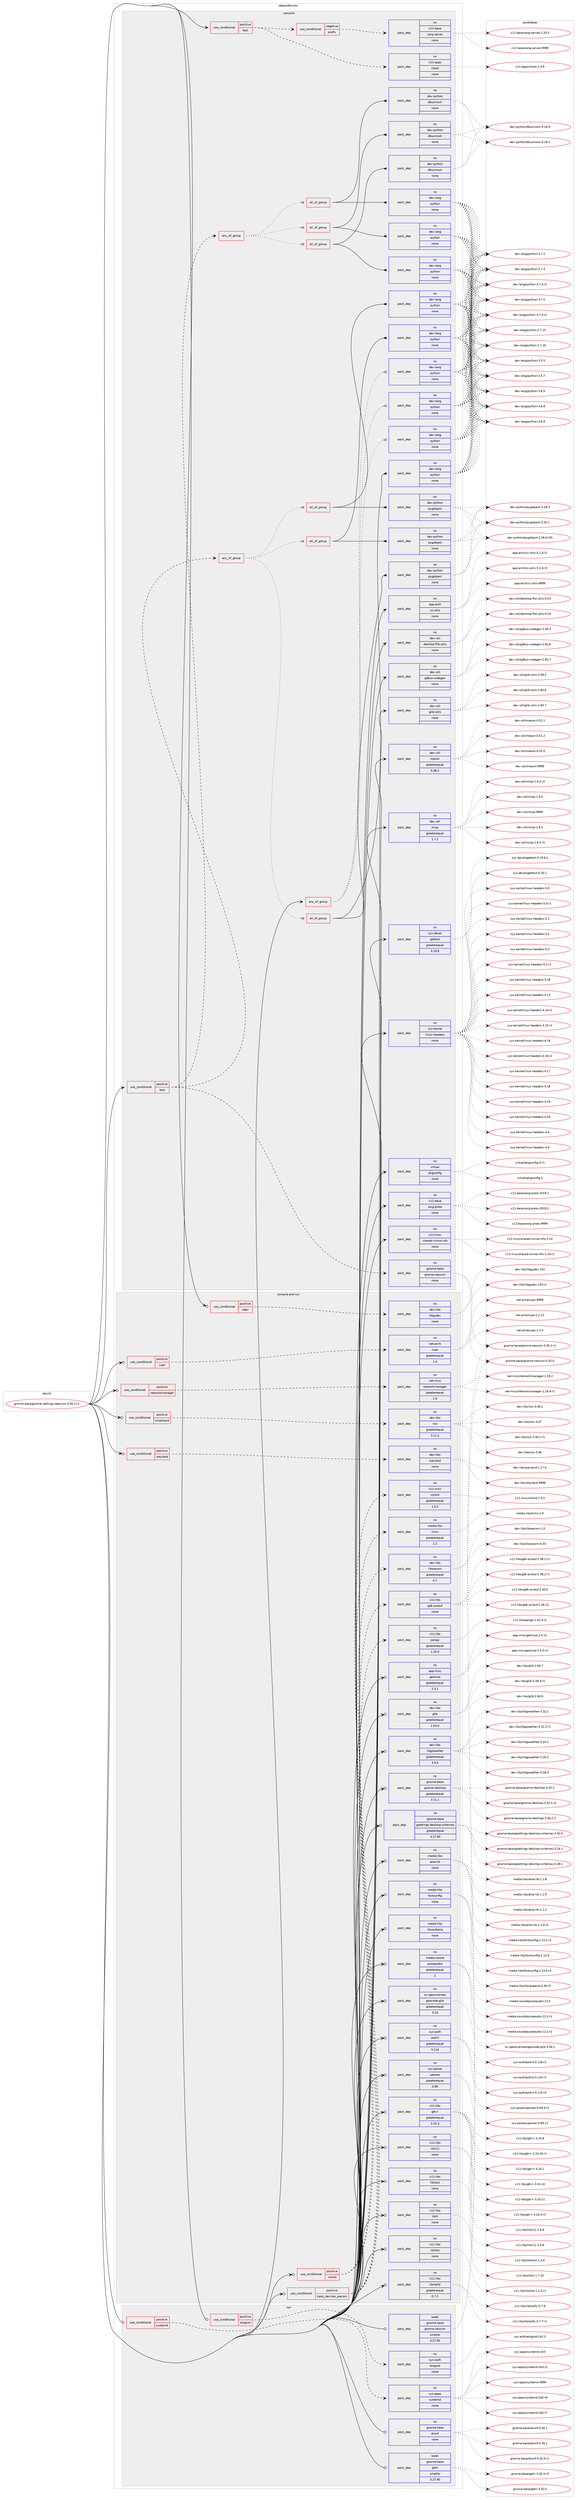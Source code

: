 digraph prolog {

# *************
# Graph options
# *************

newrank=true;
concentrate=true;
compound=true;
graph [rankdir=LR,fontname=Helvetica,fontsize=10,ranksep=1.5];#, ranksep=2.5, nodesep=0.2];
edge  [arrowhead=vee];
node  [fontname=Helvetica,fontsize=10];

# **********
# The ebuild
# **********

subgraph cluster_leftcol {
color=gray;
rank=same;
label=<<i>ebuild</i>>;
id [label="gnome-base/gnome-settings-daemon-3.30.2-r1", color=red, width=4, href="../gnome-base/gnome-settings-daemon-3.30.2-r1.svg"];
}

# ****************
# The dependencies
# ****************

subgraph cluster_midcol {
color=gray;
label=<<i>dependencies</i>>;
subgraph cluster_compile {
fillcolor="#eeeeee";
style=filled;
label=<<i>compile</i>>;
subgraph any12162 {
dependency745697 [label=<<TABLE BORDER="0" CELLBORDER="1" CELLSPACING="0" CELLPADDING="4"><TR><TD CELLPADDING="10">any_of_group</TD></TR></TABLE>>, shape=none, color=red];subgraph pack547601 {
dependency745698 [label=<<TABLE BORDER="0" CELLBORDER="1" CELLSPACING="0" CELLPADDING="4" WIDTH="220"><TR><TD ROWSPAN="6" CELLPADDING="30">pack_dep</TD></TR><TR><TD WIDTH="110">no</TD></TR><TR><TD>dev-lang</TD></TR><TR><TD>python</TD></TR><TR><TD>none</TD></TR><TR><TD></TD></TR></TABLE>>, shape=none, color=blue];
}
dependency745697:e -> dependency745698:w [weight=20,style="dotted",arrowhead="oinv"];
subgraph pack547602 {
dependency745699 [label=<<TABLE BORDER="0" CELLBORDER="1" CELLSPACING="0" CELLPADDING="4" WIDTH="220"><TR><TD ROWSPAN="6" CELLPADDING="30">pack_dep</TD></TR><TR><TD WIDTH="110">no</TD></TR><TR><TD>dev-lang</TD></TR><TR><TD>python</TD></TR><TR><TD>none</TD></TR><TR><TD></TD></TR></TABLE>>, shape=none, color=blue];
}
dependency745697:e -> dependency745699:w [weight=20,style="dotted",arrowhead="oinv"];
subgraph pack547603 {
dependency745700 [label=<<TABLE BORDER="0" CELLBORDER="1" CELLSPACING="0" CELLPADDING="4" WIDTH="220"><TR><TD ROWSPAN="6" CELLPADDING="30">pack_dep</TD></TR><TR><TD WIDTH="110">no</TD></TR><TR><TD>dev-lang</TD></TR><TR><TD>python</TD></TR><TR><TD>none</TD></TR><TR><TD></TD></TR></TABLE>>, shape=none, color=blue];
}
dependency745697:e -> dependency745700:w [weight=20,style="dotted",arrowhead="oinv"];
}
id:e -> dependency745697:w [weight=20,style="solid",arrowhead="vee"];
subgraph cond185553 {
dependency745701 [label=<<TABLE BORDER="0" CELLBORDER="1" CELLSPACING="0" CELLPADDING="4"><TR><TD ROWSPAN="3" CELLPADDING="10">use_conditional</TD></TR><TR><TD>positive</TD></TR><TR><TD>test</TD></TR></TABLE>>, shape=none, color=red];
subgraph any12163 {
dependency745702 [label=<<TABLE BORDER="0" CELLBORDER="1" CELLSPACING="0" CELLPADDING="4"><TR><TD CELLPADDING="10">any_of_group</TD></TR></TABLE>>, shape=none, color=red];subgraph all384 {
dependency745703 [label=<<TABLE BORDER="0" CELLBORDER="1" CELLSPACING="0" CELLPADDING="4"><TR><TD CELLPADDING="10">all_of_group</TD></TR></TABLE>>, shape=none, color=red];subgraph pack547604 {
dependency745704 [label=<<TABLE BORDER="0" CELLBORDER="1" CELLSPACING="0" CELLPADDING="4" WIDTH="220"><TR><TD ROWSPAN="6" CELLPADDING="30">pack_dep</TD></TR><TR><TD WIDTH="110">no</TD></TR><TR><TD>dev-lang</TD></TR><TR><TD>python</TD></TR><TR><TD>none</TD></TR><TR><TD></TD></TR></TABLE>>, shape=none, color=blue];
}
dependency745703:e -> dependency745704:w [weight=20,style="solid",arrowhead="inv"];
subgraph pack547605 {
dependency745705 [label=<<TABLE BORDER="0" CELLBORDER="1" CELLSPACING="0" CELLPADDING="4" WIDTH="220"><TR><TD ROWSPAN="6" CELLPADDING="30">pack_dep</TD></TR><TR><TD WIDTH="110">no</TD></TR><TR><TD>dev-python</TD></TR><TR><TD>pygobject</TD></TR><TR><TD>none</TD></TR><TR><TD></TD></TR></TABLE>>, shape=none, color=blue];
}
dependency745703:e -> dependency745705:w [weight=20,style="solid",arrowhead="inv"];
}
dependency745702:e -> dependency745703:w [weight=20,style="dotted",arrowhead="oinv"];
subgraph all385 {
dependency745706 [label=<<TABLE BORDER="0" CELLBORDER="1" CELLSPACING="0" CELLPADDING="4"><TR><TD CELLPADDING="10">all_of_group</TD></TR></TABLE>>, shape=none, color=red];subgraph pack547606 {
dependency745707 [label=<<TABLE BORDER="0" CELLBORDER="1" CELLSPACING="0" CELLPADDING="4" WIDTH="220"><TR><TD ROWSPAN="6" CELLPADDING="30">pack_dep</TD></TR><TR><TD WIDTH="110">no</TD></TR><TR><TD>dev-lang</TD></TR><TR><TD>python</TD></TR><TR><TD>none</TD></TR><TR><TD></TD></TR></TABLE>>, shape=none, color=blue];
}
dependency745706:e -> dependency745707:w [weight=20,style="solid",arrowhead="inv"];
subgraph pack547607 {
dependency745708 [label=<<TABLE BORDER="0" CELLBORDER="1" CELLSPACING="0" CELLPADDING="4" WIDTH="220"><TR><TD ROWSPAN="6" CELLPADDING="30">pack_dep</TD></TR><TR><TD WIDTH="110">no</TD></TR><TR><TD>dev-python</TD></TR><TR><TD>pygobject</TD></TR><TR><TD>none</TD></TR><TR><TD></TD></TR></TABLE>>, shape=none, color=blue];
}
dependency745706:e -> dependency745708:w [weight=20,style="solid",arrowhead="inv"];
}
dependency745702:e -> dependency745706:w [weight=20,style="dotted",arrowhead="oinv"];
subgraph all386 {
dependency745709 [label=<<TABLE BORDER="0" CELLBORDER="1" CELLSPACING="0" CELLPADDING="4"><TR><TD CELLPADDING="10">all_of_group</TD></TR></TABLE>>, shape=none, color=red];subgraph pack547608 {
dependency745710 [label=<<TABLE BORDER="0" CELLBORDER="1" CELLSPACING="0" CELLPADDING="4" WIDTH="220"><TR><TD ROWSPAN="6" CELLPADDING="30">pack_dep</TD></TR><TR><TD WIDTH="110">no</TD></TR><TR><TD>dev-lang</TD></TR><TR><TD>python</TD></TR><TR><TD>none</TD></TR><TR><TD></TD></TR></TABLE>>, shape=none, color=blue];
}
dependency745709:e -> dependency745710:w [weight=20,style="solid",arrowhead="inv"];
subgraph pack547609 {
dependency745711 [label=<<TABLE BORDER="0" CELLBORDER="1" CELLSPACING="0" CELLPADDING="4" WIDTH="220"><TR><TD ROWSPAN="6" CELLPADDING="30">pack_dep</TD></TR><TR><TD WIDTH="110">no</TD></TR><TR><TD>dev-python</TD></TR><TR><TD>pygobject</TD></TR><TR><TD>none</TD></TR><TR><TD></TD></TR></TABLE>>, shape=none, color=blue];
}
dependency745709:e -> dependency745711:w [weight=20,style="solid",arrowhead="inv"];
}
dependency745702:e -> dependency745709:w [weight=20,style="dotted",arrowhead="oinv"];
}
dependency745701:e -> dependency745702:w [weight=20,style="dashed",arrowhead="vee"];
subgraph any12164 {
dependency745712 [label=<<TABLE BORDER="0" CELLBORDER="1" CELLSPACING="0" CELLPADDING="4"><TR><TD CELLPADDING="10">any_of_group</TD></TR></TABLE>>, shape=none, color=red];subgraph all387 {
dependency745713 [label=<<TABLE BORDER="0" CELLBORDER="1" CELLSPACING="0" CELLPADDING="4"><TR><TD CELLPADDING="10">all_of_group</TD></TR></TABLE>>, shape=none, color=red];subgraph pack547610 {
dependency745714 [label=<<TABLE BORDER="0" CELLBORDER="1" CELLSPACING="0" CELLPADDING="4" WIDTH="220"><TR><TD ROWSPAN="6" CELLPADDING="30">pack_dep</TD></TR><TR><TD WIDTH="110">no</TD></TR><TR><TD>dev-lang</TD></TR><TR><TD>python</TD></TR><TR><TD>none</TD></TR><TR><TD></TD></TR></TABLE>>, shape=none, color=blue];
}
dependency745713:e -> dependency745714:w [weight=20,style="solid",arrowhead="inv"];
subgraph pack547611 {
dependency745715 [label=<<TABLE BORDER="0" CELLBORDER="1" CELLSPACING="0" CELLPADDING="4" WIDTH="220"><TR><TD ROWSPAN="6" CELLPADDING="30">pack_dep</TD></TR><TR><TD WIDTH="110">no</TD></TR><TR><TD>dev-python</TD></TR><TR><TD>dbusmock</TD></TR><TR><TD>none</TD></TR><TR><TD></TD></TR></TABLE>>, shape=none, color=blue];
}
dependency745713:e -> dependency745715:w [weight=20,style="solid",arrowhead="inv"];
}
dependency745712:e -> dependency745713:w [weight=20,style="dotted",arrowhead="oinv"];
subgraph all388 {
dependency745716 [label=<<TABLE BORDER="0" CELLBORDER="1" CELLSPACING="0" CELLPADDING="4"><TR><TD CELLPADDING="10">all_of_group</TD></TR></TABLE>>, shape=none, color=red];subgraph pack547612 {
dependency745717 [label=<<TABLE BORDER="0" CELLBORDER="1" CELLSPACING="0" CELLPADDING="4" WIDTH="220"><TR><TD ROWSPAN="6" CELLPADDING="30">pack_dep</TD></TR><TR><TD WIDTH="110">no</TD></TR><TR><TD>dev-lang</TD></TR><TR><TD>python</TD></TR><TR><TD>none</TD></TR><TR><TD></TD></TR></TABLE>>, shape=none, color=blue];
}
dependency745716:e -> dependency745717:w [weight=20,style="solid",arrowhead="inv"];
subgraph pack547613 {
dependency745718 [label=<<TABLE BORDER="0" CELLBORDER="1" CELLSPACING="0" CELLPADDING="4" WIDTH="220"><TR><TD ROWSPAN="6" CELLPADDING="30">pack_dep</TD></TR><TR><TD WIDTH="110">no</TD></TR><TR><TD>dev-python</TD></TR><TR><TD>dbusmock</TD></TR><TR><TD>none</TD></TR><TR><TD></TD></TR></TABLE>>, shape=none, color=blue];
}
dependency745716:e -> dependency745718:w [weight=20,style="solid",arrowhead="inv"];
}
dependency745712:e -> dependency745716:w [weight=20,style="dotted",arrowhead="oinv"];
subgraph all389 {
dependency745719 [label=<<TABLE BORDER="0" CELLBORDER="1" CELLSPACING="0" CELLPADDING="4"><TR><TD CELLPADDING="10">all_of_group</TD></TR></TABLE>>, shape=none, color=red];subgraph pack547614 {
dependency745720 [label=<<TABLE BORDER="0" CELLBORDER="1" CELLSPACING="0" CELLPADDING="4" WIDTH="220"><TR><TD ROWSPAN="6" CELLPADDING="30">pack_dep</TD></TR><TR><TD WIDTH="110">no</TD></TR><TR><TD>dev-lang</TD></TR><TR><TD>python</TD></TR><TR><TD>none</TD></TR><TR><TD></TD></TR></TABLE>>, shape=none, color=blue];
}
dependency745719:e -> dependency745720:w [weight=20,style="solid",arrowhead="inv"];
subgraph pack547615 {
dependency745721 [label=<<TABLE BORDER="0" CELLBORDER="1" CELLSPACING="0" CELLPADDING="4" WIDTH="220"><TR><TD ROWSPAN="6" CELLPADDING="30">pack_dep</TD></TR><TR><TD WIDTH="110">no</TD></TR><TR><TD>dev-python</TD></TR><TR><TD>dbusmock</TD></TR><TR><TD>none</TD></TR><TR><TD></TD></TR></TABLE>>, shape=none, color=blue];
}
dependency745719:e -> dependency745721:w [weight=20,style="solid",arrowhead="inv"];
}
dependency745712:e -> dependency745719:w [weight=20,style="dotted",arrowhead="oinv"];
}
dependency745701:e -> dependency745712:w [weight=20,style="dashed",arrowhead="vee"];
subgraph pack547616 {
dependency745722 [label=<<TABLE BORDER="0" CELLBORDER="1" CELLSPACING="0" CELLPADDING="4" WIDTH="220"><TR><TD ROWSPAN="6" CELLPADDING="30">pack_dep</TD></TR><TR><TD WIDTH="110">no</TD></TR><TR><TD>gnome-base</TD></TR><TR><TD>gnome-session</TD></TR><TR><TD>none</TD></TR><TR><TD></TD></TR></TABLE>>, shape=none, color=blue];
}
dependency745701:e -> dependency745722:w [weight=20,style="dashed",arrowhead="vee"];
}
id:e -> dependency745701:w [weight=20,style="solid",arrowhead="vee"];
subgraph cond185554 {
dependency745723 [label=<<TABLE BORDER="0" CELLBORDER="1" CELLSPACING="0" CELLPADDING="4"><TR><TD ROWSPAN="3" CELLPADDING="10">use_conditional</TD></TR><TR><TD>positive</TD></TR><TR><TD>test</TD></TR></TABLE>>, shape=none, color=red];
subgraph cond185555 {
dependency745724 [label=<<TABLE BORDER="0" CELLBORDER="1" CELLSPACING="0" CELLPADDING="4"><TR><TD ROWSPAN="3" CELLPADDING="10">use_conditional</TD></TR><TR><TD>negative</TD></TR><TR><TD>prefix</TD></TR></TABLE>>, shape=none, color=red];
subgraph pack547617 {
dependency745725 [label=<<TABLE BORDER="0" CELLBORDER="1" CELLSPACING="0" CELLPADDING="4" WIDTH="220"><TR><TD ROWSPAN="6" CELLPADDING="30">pack_dep</TD></TR><TR><TD WIDTH="110">no</TD></TR><TR><TD>x11-base</TD></TR><TR><TD>xorg-server</TD></TR><TR><TD>none</TD></TR><TR><TD></TD></TR></TABLE>>, shape=none, color=blue];
}
dependency745724:e -> dependency745725:w [weight=20,style="dashed",arrowhead="vee"];
}
dependency745723:e -> dependency745724:w [weight=20,style="dashed",arrowhead="vee"];
subgraph pack547618 {
dependency745726 [label=<<TABLE BORDER="0" CELLBORDER="1" CELLSPACING="0" CELLPADDING="4" WIDTH="220"><TR><TD ROWSPAN="6" CELLPADDING="30">pack_dep</TD></TR><TR><TD WIDTH="110">no</TD></TR><TR><TD>x11-apps</TD></TR><TR><TD>xhost</TD></TR><TR><TD>none</TD></TR><TR><TD></TD></TR></TABLE>>, shape=none, color=blue];
}
dependency745723:e -> dependency745726:w [weight=20,style="dashed",arrowhead="vee"];
}
id:e -> dependency745723:w [weight=20,style="solid",arrowhead="vee"];
subgraph pack547619 {
dependency745727 [label=<<TABLE BORDER="0" CELLBORDER="1" CELLSPACING="0" CELLPADDING="4" WIDTH="220"><TR><TD ROWSPAN="6" CELLPADDING="30">pack_dep</TD></TR><TR><TD WIDTH="110">no</TD></TR><TR><TD>app-arch</TD></TR><TR><TD>xz-utils</TD></TR><TR><TD>none</TD></TR><TR><TD></TD></TR></TABLE>>, shape=none, color=blue];
}
id:e -> dependency745727:w [weight=20,style="solid",arrowhead="vee"];
subgraph pack547620 {
dependency745728 [label=<<TABLE BORDER="0" CELLBORDER="1" CELLSPACING="0" CELLPADDING="4" WIDTH="220"><TR><TD ROWSPAN="6" CELLPADDING="30">pack_dep</TD></TR><TR><TD WIDTH="110">no</TD></TR><TR><TD>dev-util</TD></TR><TR><TD>desktop-file-utils</TD></TR><TR><TD>none</TD></TR><TR><TD></TD></TR></TABLE>>, shape=none, color=blue];
}
id:e -> dependency745728:w [weight=20,style="solid",arrowhead="vee"];
subgraph pack547621 {
dependency745729 [label=<<TABLE BORDER="0" CELLBORDER="1" CELLSPACING="0" CELLPADDING="4" WIDTH="220"><TR><TD ROWSPAN="6" CELLPADDING="30">pack_dep</TD></TR><TR><TD WIDTH="110">no</TD></TR><TR><TD>dev-util</TD></TR><TR><TD>gdbus-codegen</TD></TR><TR><TD>none</TD></TR><TR><TD></TD></TR></TABLE>>, shape=none, color=blue];
}
id:e -> dependency745729:w [weight=20,style="solid",arrowhead="vee"];
subgraph pack547622 {
dependency745730 [label=<<TABLE BORDER="0" CELLBORDER="1" CELLSPACING="0" CELLPADDING="4" WIDTH="220"><TR><TD ROWSPAN="6" CELLPADDING="30">pack_dep</TD></TR><TR><TD WIDTH="110">no</TD></TR><TR><TD>dev-util</TD></TR><TR><TD>glib-utils</TD></TR><TR><TD>none</TD></TR><TR><TD></TD></TR></TABLE>>, shape=none, color=blue];
}
id:e -> dependency745730:w [weight=20,style="solid",arrowhead="vee"];
subgraph pack547623 {
dependency745731 [label=<<TABLE BORDER="0" CELLBORDER="1" CELLSPACING="0" CELLPADDING="4" WIDTH="220"><TR><TD ROWSPAN="6" CELLPADDING="30">pack_dep</TD></TR><TR><TD WIDTH="110">no</TD></TR><TR><TD>dev-util</TD></TR><TR><TD>meson</TD></TR><TR><TD>greaterequal</TD></TR><TR><TD>0.48.2</TD></TR></TABLE>>, shape=none, color=blue];
}
id:e -> dependency745731:w [weight=20,style="solid",arrowhead="vee"];
subgraph pack547624 {
dependency745732 [label=<<TABLE BORDER="0" CELLBORDER="1" CELLSPACING="0" CELLPADDING="4" WIDTH="220"><TR><TD ROWSPAN="6" CELLPADDING="30">pack_dep</TD></TR><TR><TD WIDTH="110">no</TD></TR><TR><TD>dev-util</TD></TR><TR><TD>ninja</TD></TR><TR><TD>greaterequal</TD></TR><TR><TD>1.7.2</TD></TR></TABLE>>, shape=none, color=blue];
}
id:e -> dependency745732:w [weight=20,style="solid",arrowhead="vee"];
subgraph pack547625 {
dependency745733 [label=<<TABLE BORDER="0" CELLBORDER="1" CELLSPACING="0" CELLPADDING="4" WIDTH="220"><TR><TD ROWSPAN="6" CELLPADDING="30">pack_dep</TD></TR><TR><TD WIDTH="110">no</TD></TR><TR><TD>sys-devel</TD></TR><TR><TD>gettext</TD></TR><TR><TD>greaterequal</TD></TR><TR><TD>0.19.8</TD></TR></TABLE>>, shape=none, color=blue];
}
id:e -> dependency745733:w [weight=20,style="solid",arrowhead="vee"];
subgraph pack547626 {
dependency745734 [label=<<TABLE BORDER="0" CELLBORDER="1" CELLSPACING="0" CELLPADDING="4" WIDTH="220"><TR><TD ROWSPAN="6" CELLPADDING="30">pack_dep</TD></TR><TR><TD WIDTH="110">no</TD></TR><TR><TD>sys-kernel</TD></TR><TR><TD>linux-headers</TD></TR><TR><TD>none</TD></TR><TR><TD></TD></TR></TABLE>>, shape=none, color=blue];
}
id:e -> dependency745734:w [weight=20,style="solid",arrowhead="vee"];
subgraph pack547627 {
dependency745735 [label=<<TABLE BORDER="0" CELLBORDER="1" CELLSPACING="0" CELLPADDING="4" WIDTH="220"><TR><TD ROWSPAN="6" CELLPADDING="30">pack_dep</TD></TR><TR><TD WIDTH="110">no</TD></TR><TR><TD>virtual</TD></TR><TR><TD>pkgconfig</TD></TR><TR><TD>none</TD></TR><TR><TD></TD></TR></TABLE>>, shape=none, color=blue];
}
id:e -> dependency745735:w [weight=20,style="solid",arrowhead="vee"];
subgraph pack547628 {
dependency745736 [label=<<TABLE BORDER="0" CELLBORDER="1" CELLSPACING="0" CELLPADDING="4" WIDTH="220"><TR><TD ROWSPAN="6" CELLPADDING="30">pack_dep</TD></TR><TR><TD WIDTH="110">no</TD></TR><TR><TD>x11-base</TD></TR><TR><TD>xorg-proto</TD></TR><TR><TD>none</TD></TR><TR><TD></TD></TR></TABLE>>, shape=none, color=blue];
}
id:e -> dependency745736:w [weight=20,style="solid",arrowhead="vee"];
subgraph pack547629 {
dependency745737 [label=<<TABLE BORDER="0" CELLBORDER="1" CELLSPACING="0" CELLPADDING="4" WIDTH="220"><TR><TD ROWSPAN="6" CELLPADDING="30">pack_dep</TD></TR><TR><TD WIDTH="110">no</TD></TR><TR><TD>x11-misc</TD></TR><TR><TD>shared-mime-info</TD></TR><TR><TD>none</TD></TR><TR><TD></TD></TR></TABLE>>, shape=none, color=blue];
}
id:e -> dependency745737:w [weight=20,style="solid",arrowhead="vee"];
}
subgraph cluster_compileandrun {
fillcolor="#eeeeee";
style=filled;
label=<<i>compile and run</i>>;
subgraph cond185556 {
dependency745738 [label=<<TABLE BORDER="0" CELLBORDER="1" CELLSPACING="0" CELLPADDING="4"><TR><TD ROWSPAN="3" CELLPADDING="10">use_conditional</TD></TR><TR><TD>positive</TD></TR><TR><TD>colord</TD></TR></TABLE>>, shape=none, color=red];
subgraph pack547630 {
dependency745739 [label=<<TABLE BORDER="0" CELLBORDER="1" CELLSPACING="0" CELLPADDING="4" WIDTH="220"><TR><TD ROWSPAN="6" CELLPADDING="30">pack_dep</TD></TR><TR><TD WIDTH="110">no</TD></TR><TR><TD>x11-misc</TD></TR><TR><TD>colord</TD></TR><TR><TD>greaterequal</TD></TR><TR><TD>1.0.2</TD></TR></TABLE>>, shape=none, color=blue];
}
dependency745738:e -> dependency745739:w [weight=20,style="dashed",arrowhead="vee"];
subgraph pack547631 {
dependency745740 [label=<<TABLE BORDER="0" CELLBORDER="1" CELLSPACING="0" CELLPADDING="4" WIDTH="220"><TR><TD ROWSPAN="6" CELLPADDING="30">pack_dep</TD></TR><TR><TD WIDTH="110">no</TD></TR><TR><TD>media-libs</TD></TR><TR><TD>lcms</TD></TR><TR><TD>greaterequal</TD></TR><TR><TD>2.2</TD></TR></TABLE>>, shape=none, color=blue];
}
dependency745738:e -> dependency745740:w [weight=20,style="dashed",arrowhead="vee"];
}
id:e -> dependency745738:w [weight=20,style="solid",arrowhead="odotvee"];
subgraph cond185557 {
dependency745741 [label=<<TABLE BORDER="0" CELLBORDER="1" CELLSPACING="0" CELLPADDING="4"><TR><TD ROWSPAN="3" CELLPADDING="10">use_conditional</TD></TR><TR><TD>positive</TD></TR><TR><TD>cups</TD></TR></TABLE>>, shape=none, color=red];
subgraph pack547632 {
dependency745742 [label=<<TABLE BORDER="0" CELLBORDER="1" CELLSPACING="0" CELLPADDING="4" WIDTH="220"><TR><TD ROWSPAN="6" CELLPADDING="30">pack_dep</TD></TR><TR><TD WIDTH="110">no</TD></TR><TR><TD>net-print</TD></TR><TR><TD>cups</TD></TR><TR><TD>greaterequal</TD></TR><TR><TD>1.4</TD></TR></TABLE>>, shape=none, color=blue];
}
dependency745741:e -> dependency745742:w [weight=20,style="dashed",arrowhead="vee"];
}
id:e -> dependency745741:w [weight=20,style="solid",arrowhead="odotvee"];
subgraph cond185558 {
dependency745743 [label=<<TABLE BORDER="0" CELLBORDER="1" CELLSPACING="0" CELLPADDING="4"><TR><TD ROWSPAN="3" CELLPADDING="10">use_conditional</TD></TR><TR><TD>positive</TD></TR><TR><TD>input_devices_wacom</TD></TR></TABLE>>, shape=none, color=red];
subgraph pack547633 {
dependency745744 [label=<<TABLE BORDER="0" CELLBORDER="1" CELLSPACING="0" CELLPADDING="4" WIDTH="220"><TR><TD ROWSPAN="6" CELLPADDING="30">pack_dep</TD></TR><TR><TD WIDTH="110">no</TD></TR><TR><TD>dev-libs</TD></TR><TR><TD>libwacom</TD></TR><TR><TD>greaterequal</TD></TR><TR><TD>0.7</TD></TR></TABLE>>, shape=none, color=blue];
}
dependency745743:e -> dependency745744:w [weight=20,style="dashed",arrowhead="vee"];
subgraph pack547634 {
dependency745745 [label=<<TABLE BORDER="0" CELLBORDER="1" CELLSPACING="0" CELLPADDING="4" WIDTH="220"><TR><TD ROWSPAN="6" CELLPADDING="30">pack_dep</TD></TR><TR><TD WIDTH="110">no</TD></TR><TR><TD>x11-libs</TD></TR><TR><TD>pango</TD></TR><TR><TD>greaterequal</TD></TR><TR><TD>1.20.0</TD></TR></TABLE>>, shape=none, color=blue];
}
dependency745743:e -> dependency745745:w [weight=20,style="dashed",arrowhead="vee"];
subgraph pack547635 {
dependency745746 [label=<<TABLE BORDER="0" CELLBORDER="1" CELLSPACING="0" CELLPADDING="4" WIDTH="220"><TR><TD ROWSPAN="6" CELLPADDING="30">pack_dep</TD></TR><TR><TD WIDTH="110">no</TD></TR><TR><TD>x11-libs</TD></TR><TR><TD>gdk-pixbuf</TD></TR><TR><TD>none</TD></TR><TR><TD></TD></TR></TABLE>>, shape=none, color=blue];
}
dependency745743:e -> dependency745746:w [weight=20,style="dashed",arrowhead="vee"];
}
id:e -> dependency745743:w [weight=20,style="solid",arrowhead="odotvee"];
subgraph cond185559 {
dependency745747 [label=<<TABLE BORDER="0" CELLBORDER="1" CELLSPACING="0" CELLPADDING="4"><TR><TD ROWSPAN="3" CELLPADDING="10">use_conditional</TD></TR><TR><TD>positive</TD></TR><TR><TD>networkmanager</TD></TR></TABLE>>, shape=none, color=red];
subgraph pack547636 {
dependency745748 [label=<<TABLE BORDER="0" CELLBORDER="1" CELLSPACING="0" CELLPADDING="4" WIDTH="220"><TR><TD ROWSPAN="6" CELLPADDING="30">pack_dep</TD></TR><TR><TD WIDTH="110">no</TD></TR><TR><TD>net-misc</TD></TR><TR><TD>networkmanager</TD></TR><TR><TD>greaterequal</TD></TR><TR><TD>1.0</TD></TR></TABLE>>, shape=none, color=blue];
}
dependency745747:e -> dependency745748:w [weight=20,style="dashed",arrowhead="vee"];
}
id:e -> dependency745747:w [weight=20,style="solid",arrowhead="odotvee"];
subgraph cond185560 {
dependency745749 [label=<<TABLE BORDER="0" CELLBORDER="1" CELLSPACING="0" CELLPADDING="4"><TR><TD ROWSPAN="3" CELLPADDING="10">use_conditional</TD></TR><TR><TD>positive</TD></TR><TR><TD>smartcard</TD></TR></TABLE>>, shape=none, color=red];
subgraph pack547637 {
dependency745750 [label=<<TABLE BORDER="0" CELLBORDER="1" CELLSPACING="0" CELLPADDING="4" WIDTH="220"><TR><TD ROWSPAN="6" CELLPADDING="30">pack_dep</TD></TR><TR><TD WIDTH="110">no</TD></TR><TR><TD>dev-libs</TD></TR><TR><TD>nss</TD></TR><TR><TD>greaterequal</TD></TR><TR><TD>3.11.2</TD></TR></TABLE>>, shape=none, color=blue];
}
dependency745749:e -> dependency745750:w [weight=20,style="dashed",arrowhead="vee"];
}
id:e -> dependency745749:w [weight=20,style="solid",arrowhead="odotvee"];
subgraph cond185561 {
dependency745751 [label=<<TABLE BORDER="0" CELLBORDER="1" CELLSPACING="0" CELLPADDING="4"><TR><TD ROWSPAN="3" CELLPADDING="10">use_conditional</TD></TR><TR><TD>positive</TD></TR><TR><TD>udev</TD></TR></TABLE>>, shape=none, color=red];
subgraph pack547638 {
dependency745752 [label=<<TABLE BORDER="0" CELLBORDER="1" CELLSPACING="0" CELLPADDING="4" WIDTH="220"><TR><TD ROWSPAN="6" CELLPADDING="30">pack_dep</TD></TR><TR><TD WIDTH="110">no</TD></TR><TR><TD>dev-libs</TD></TR><TR><TD>libgudev</TD></TR><TR><TD>none</TD></TR><TR><TD></TD></TR></TABLE>>, shape=none, color=blue];
}
dependency745751:e -> dependency745752:w [weight=20,style="dashed",arrowhead="vee"];
}
id:e -> dependency745751:w [weight=20,style="solid",arrowhead="odotvee"];
subgraph cond185562 {
dependency745753 [label=<<TABLE BORDER="0" CELLBORDER="1" CELLSPACING="0" CELLPADDING="4"><TR><TD ROWSPAN="3" CELLPADDING="10">use_conditional</TD></TR><TR><TD>positive</TD></TR><TR><TD>wayland</TD></TR></TABLE>>, shape=none, color=red];
subgraph pack547639 {
dependency745754 [label=<<TABLE BORDER="0" CELLBORDER="1" CELLSPACING="0" CELLPADDING="4" WIDTH="220"><TR><TD ROWSPAN="6" CELLPADDING="30">pack_dep</TD></TR><TR><TD WIDTH="110">no</TD></TR><TR><TD>dev-libs</TD></TR><TR><TD>wayland</TD></TR><TR><TD>none</TD></TR><TR><TD></TD></TR></TABLE>>, shape=none, color=blue];
}
dependency745753:e -> dependency745754:w [weight=20,style="dashed",arrowhead="vee"];
}
id:e -> dependency745753:w [weight=20,style="solid",arrowhead="odotvee"];
subgraph pack547640 {
dependency745755 [label=<<TABLE BORDER="0" CELLBORDER="1" CELLSPACING="0" CELLPADDING="4" WIDTH="220"><TR><TD ROWSPAN="6" CELLPADDING="30">pack_dep</TD></TR><TR><TD WIDTH="110">no</TD></TR><TR><TD>app-misc</TD></TR><TR><TD>geoclue</TD></TR><TR><TD>greaterequal</TD></TR><TR><TD>2.3.1</TD></TR></TABLE>>, shape=none, color=blue];
}
id:e -> dependency745755:w [weight=20,style="solid",arrowhead="odotvee"];
subgraph pack547641 {
dependency745756 [label=<<TABLE BORDER="0" CELLBORDER="1" CELLSPACING="0" CELLPADDING="4" WIDTH="220"><TR><TD ROWSPAN="6" CELLPADDING="30">pack_dep</TD></TR><TR><TD WIDTH="110">no</TD></TR><TR><TD>dev-libs</TD></TR><TR><TD>glib</TD></TR><TR><TD>greaterequal</TD></TR><TR><TD>2.53.0</TD></TR></TABLE>>, shape=none, color=blue];
}
id:e -> dependency745756:w [weight=20,style="solid",arrowhead="odotvee"];
subgraph pack547642 {
dependency745757 [label=<<TABLE BORDER="0" CELLBORDER="1" CELLSPACING="0" CELLPADDING="4" WIDTH="220"><TR><TD ROWSPAN="6" CELLPADDING="30">pack_dep</TD></TR><TR><TD WIDTH="110">no</TD></TR><TR><TD>dev-libs</TD></TR><TR><TD>libgweather</TD></TR><TR><TD>greaterequal</TD></TR><TR><TD>3.9.5</TD></TR></TABLE>>, shape=none, color=blue];
}
id:e -> dependency745757:w [weight=20,style="solid",arrowhead="odotvee"];
subgraph pack547643 {
dependency745758 [label=<<TABLE BORDER="0" CELLBORDER="1" CELLSPACING="0" CELLPADDING="4" WIDTH="220"><TR><TD ROWSPAN="6" CELLPADDING="30">pack_dep</TD></TR><TR><TD WIDTH="110">no</TD></TR><TR><TD>gnome-base</TD></TR><TR><TD>gnome-desktop</TD></TR><TR><TD>greaterequal</TD></TR><TR><TD>3.11.1</TD></TR></TABLE>>, shape=none, color=blue];
}
id:e -> dependency745758:w [weight=20,style="solid",arrowhead="odotvee"];
subgraph pack547644 {
dependency745759 [label=<<TABLE BORDER="0" CELLBORDER="1" CELLSPACING="0" CELLPADDING="4" WIDTH="220"><TR><TD ROWSPAN="6" CELLPADDING="30">pack_dep</TD></TR><TR><TD WIDTH="110">no</TD></TR><TR><TD>gnome-base</TD></TR><TR><TD>gsettings-desktop-schemas</TD></TR><TR><TD>greaterequal</TD></TR><TR><TD>3.27.90</TD></TR></TABLE>>, shape=none, color=blue];
}
id:e -> dependency745759:w [weight=20,style="solid",arrowhead="odotvee"];
subgraph pack547645 {
dependency745760 [label=<<TABLE BORDER="0" CELLBORDER="1" CELLSPACING="0" CELLPADDING="4" WIDTH="220"><TR><TD ROWSPAN="6" CELLPADDING="30">pack_dep</TD></TR><TR><TD WIDTH="110">no</TD></TR><TR><TD>media-libs</TD></TR><TR><TD>alsa-lib</TD></TR><TR><TD>none</TD></TR><TR><TD></TD></TR></TABLE>>, shape=none, color=blue];
}
id:e -> dependency745760:w [weight=20,style="solid",arrowhead="odotvee"];
subgraph pack547646 {
dependency745761 [label=<<TABLE BORDER="0" CELLBORDER="1" CELLSPACING="0" CELLPADDING="4" WIDTH="220"><TR><TD ROWSPAN="6" CELLPADDING="30">pack_dep</TD></TR><TR><TD WIDTH="110">no</TD></TR><TR><TD>media-libs</TD></TR><TR><TD>fontconfig</TD></TR><TR><TD>none</TD></TR><TR><TD></TD></TR></TABLE>>, shape=none, color=blue];
}
id:e -> dependency745761:w [weight=20,style="solid",arrowhead="odotvee"];
subgraph pack547647 {
dependency745762 [label=<<TABLE BORDER="0" CELLBORDER="1" CELLSPACING="0" CELLPADDING="4" WIDTH="220"><TR><TD ROWSPAN="6" CELLPADDING="30">pack_dep</TD></TR><TR><TD WIDTH="110">no</TD></TR><TR><TD>media-libs</TD></TR><TR><TD>libcanberra</TD></TR><TR><TD>none</TD></TR><TR><TD></TD></TR></TABLE>>, shape=none, color=blue];
}
id:e -> dependency745762:w [weight=20,style="solid",arrowhead="odotvee"];
subgraph pack547648 {
dependency745763 [label=<<TABLE BORDER="0" CELLBORDER="1" CELLSPACING="0" CELLPADDING="4" WIDTH="220"><TR><TD ROWSPAN="6" CELLPADDING="30">pack_dep</TD></TR><TR><TD WIDTH="110">no</TD></TR><TR><TD>media-sound</TD></TR><TR><TD>pulseaudio</TD></TR><TR><TD>greaterequal</TD></TR><TR><TD>2</TD></TR></TABLE>>, shape=none, color=blue];
}
id:e -> dependency745763:w [weight=20,style="solid",arrowhead="odotvee"];
subgraph pack547649 {
dependency745764 [label=<<TABLE BORDER="0" CELLBORDER="1" CELLSPACING="0" CELLPADDING="4" WIDTH="220"><TR><TD ROWSPAN="6" CELLPADDING="30">pack_dep</TD></TR><TR><TD WIDTH="110">no</TD></TR><TR><TD>sci-geosciences</TD></TR><TR><TD>geocode-glib</TD></TR><TR><TD>greaterequal</TD></TR><TR><TD>3.10</TD></TR></TABLE>>, shape=none, color=blue];
}
id:e -> dependency745764:w [weight=20,style="solid",arrowhead="odotvee"];
subgraph pack547650 {
dependency745765 [label=<<TABLE BORDER="0" CELLBORDER="1" CELLSPACING="0" CELLPADDING="4" WIDTH="220"><TR><TD ROWSPAN="6" CELLPADDING="30">pack_dep</TD></TR><TR><TD WIDTH="110">no</TD></TR><TR><TD>sys-auth</TD></TR><TR><TD>polkit</TD></TR><TR><TD>greaterequal</TD></TR><TR><TD>0.114</TD></TR></TABLE>>, shape=none, color=blue];
}
id:e -> dependency745765:w [weight=20,style="solid",arrowhead="odotvee"];
subgraph pack547651 {
dependency745766 [label=<<TABLE BORDER="0" CELLBORDER="1" CELLSPACING="0" CELLPADDING="4" WIDTH="220"><TR><TD ROWSPAN="6" CELLPADDING="30">pack_dep</TD></TR><TR><TD WIDTH="110">no</TD></TR><TR><TD>sys-power</TD></TR><TR><TD>upower</TD></TR><TR><TD>greaterequal</TD></TR><TR><TD>0.99</TD></TR></TABLE>>, shape=none, color=blue];
}
id:e -> dependency745766:w [weight=20,style="solid",arrowhead="odotvee"];
subgraph pack547652 {
dependency745767 [label=<<TABLE BORDER="0" CELLBORDER="1" CELLSPACING="0" CELLPADDING="4" WIDTH="220"><TR><TD ROWSPAN="6" CELLPADDING="30">pack_dep</TD></TR><TR><TD WIDTH="110">no</TD></TR><TR><TD>x11-libs</TD></TR><TR><TD>gtk+</TD></TR><TR><TD>greaterequal</TD></TR><TR><TD>3.15.3</TD></TR></TABLE>>, shape=none, color=blue];
}
id:e -> dependency745767:w [weight=20,style="solid",arrowhead="odotvee"];
subgraph pack547653 {
dependency745768 [label=<<TABLE BORDER="0" CELLBORDER="1" CELLSPACING="0" CELLPADDING="4" WIDTH="220"><TR><TD ROWSPAN="6" CELLPADDING="30">pack_dep</TD></TR><TR><TD WIDTH="110">no</TD></TR><TR><TD>x11-libs</TD></TR><TR><TD>libX11</TD></TR><TR><TD>none</TD></TR><TR><TD></TD></TR></TABLE>>, shape=none, color=blue];
}
id:e -> dependency745768:w [weight=20,style="solid",arrowhead="odotvee"];
subgraph pack547654 {
dependency745769 [label=<<TABLE BORDER="0" CELLBORDER="1" CELLSPACING="0" CELLPADDING="4" WIDTH="220"><TR><TD ROWSPAN="6" CELLPADDING="30">pack_dep</TD></TR><TR><TD WIDTH="110">no</TD></TR><TR><TD>x11-libs</TD></TR><TR><TD>libXext</TD></TR><TR><TD>none</TD></TR><TR><TD></TD></TR></TABLE>>, shape=none, color=blue];
}
id:e -> dependency745769:w [weight=20,style="solid",arrowhead="odotvee"];
subgraph pack547655 {
dependency745770 [label=<<TABLE BORDER="0" CELLBORDER="1" CELLSPACING="0" CELLPADDING="4" WIDTH="220"><TR><TD ROWSPAN="6" CELLPADDING="30">pack_dep</TD></TR><TR><TD WIDTH="110">no</TD></TR><TR><TD>x11-libs</TD></TR><TR><TD>libXi</TD></TR><TR><TD>none</TD></TR><TR><TD></TD></TR></TABLE>>, shape=none, color=blue];
}
id:e -> dependency745770:w [weight=20,style="solid",arrowhead="odotvee"];
subgraph pack547656 {
dependency745771 [label=<<TABLE BORDER="0" CELLBORDER="1" CELLSPACING="0" CELLPADDING="4" WIDTH="220"><TR><TD ROWSPAN="6" CELLPADDING="30">pack_dep</TD></TR><TR><TD WIDTH="110">no</TD></TR><TR><TD>x11-libs</TD></TR><TR><TD>libXtst</TD></TR><TR><TD>none</TD></TR><TR><TD></TD></TR></TABLE>>, shape=none, color=blue];
}
id:e -> dependency745771:w [weight=20,style="solid",arrowhead="odotvee"];
subgraph pack547657 {
dependency745772 [label=<<TABLE BORDER="0" CELLBORDER="1" CELLSPACING="0" CELLPADDING="4" WIDTH="220"><TR><TD ROWSPAN="6" CELLPADDING="30">pack_dep</TD></TR><TR><TD WIDTH="110">no</TD></TR><TR><TD>x11-libs</TD></TR><TR><TD>libnotify</TD></TR><TR><TD>greaterequal</TD></TR><TR><TD>0.7.3</TD></TR></TABLE>>, shape=none, color=blue];
}
id:e -> dependency745772:w [weight=20,style="solid",arrowhead="odotvee"];
}
subgraph cluster_run {
fillcolor="#eeeeee";
style=filled;
label=<<i>run</i>>;
subgraph cond185563 {
dependency745773 [label=<<TABLE BORDER="0" CELLBORDER="1" CELLSPACING="0" CELLPADDING="4"><TR><TD ROWSPAN="3" CELLPADDING="10">use_conditional</TD></TR><TR><TD>positive</TD></TR><TR><TD>elogind</TD></TR></TABLE>>, shape=none, color=red];
subgraph pack547658 {
dependency745774 [label=<<TABLE BORDER="0" CELLBORDER="1" CELLSPACING="0" CELLPADDING="4" WIDTH="220"><TR><TD ROWSPAN="6" CELLPADDING="30">pack_dep</TD></TR><TR><TD WIDTH="110">no</TD></TR><TR><TD>sys-auth</TD></TR><TR><TD>elogind</TD></TR><TR><TD>none</TD></TR><TR><TD></TD></TR></TABLE>>, shape=none, color=blue];
}
dependency745773:e -> dependency745774:w [weight=20,style="dashed",arrowhead="vee"];
}
id:e -> dependency745773:w [weight=20,style="solid",arrowhead="odot"];
subgraph cond185564 {
dependency745775 [label=<<TABLE BORDER="0" CELLBORDER="1" CELLSPACING="0" CELLPADDING="4"><TR><TD ROWSPAN="3" CELLPADDING="10">use_conditional</TD></TR><TR><TD>positive</TD></TR><TR><TD>systemd</TD></TR></TABLE>>, shape=none, color=red];
subgraph pack547659 {
dependency745776 [label=<<TABLE BORDER="0" CELLBORDER="1" CELLSPACING="0" CELLPADDING="4" WIDTH="220"><TR><TD ROWSPAN="6" CELLPADDING="30">pack_dep</TD></TR><TR><TD WIDTH="110">no</TD></TR><TR><TD>sys-apps</TD></TR><TR><TD>systemd</TD></TR><TR><TD>none</TD></TR><TR><TD></TD></TR></TABLE>>, shape=none, color=blue];
}
dependency745775:e -> dependency745776:w [weight=20,style="dashed",arrowhead="vee"];
}
id:e -> dependency745775:w [weight=20,style="solid",arrowhead="odot"];
subgraph pack547660 {
dependency745777 [label=<<TABLE BORDER="0" CELLBORDER="1" CELLSPACING="0" CELLPADDING="4" WIDTH="220"><TR><TD ROWSPAN="6" CELLPADDING="30">pack_dep</TD></TR><TR><TD WIDTH="110">no</TD></TR><TR><TD>gnome-base</TD></TR><TR><TD>dconf</TD></TR><TR><TD>none</TD></TR><TR><TD></TD></TR></TABLE>>, shape=none, color=blue];
}
id:e -> dependency745777:w [weight=20,style="solid",arrowhead="odot"];
subgraph pack547661 {
dependency745778 [label=<<TABLE BORDER="0" CELLBORDER="1" CELLSPACING="0" CELLPADDING="4" WIDTH="220"><TR><TD ROWSPAN="6" CELLPADDING="30">pack_dep</TD></TR><TR><TD WIDTH="110">weak</TD></TR><TR><TD>gnome-base</TD></TR><TR><TD>gdm</TD></TR><TR><TD>smaller</TD></TR><TR><TD>3.27.90</TD></TR></TABLE>>, shape=none, color=blue];
}
id:e -> dependency745778:w [weight=20,style="solid",arrowhead="odot"];
subgraph pack547662 {
dependency745779 [label=<<TABLE BORDER="0" CELLBORDER="1" CELLSPACING="0" CELLPADDING="4" WIDTH="220"><TR><TD ROWSPAN="6" CELLPADDING="30">pack_dep</TD></TR><TR><TD WIDTH="110">weak</TD></TR><TR><TD>gnome-base</TD></TR><TR><TD>gnome-session</TD></TR><TR><TD>smaller</TD></TR><TR><TD>3.27.90</TD></TR></TABLE>>, shape=none, color=blue];
}
id:e -> dependency745779:w [weight=20,style="solid",arrowhead="odot"];
}
}

# **************
# The candidates
# **************

subgraph cluster_choices {
rank=same;
color=gray;
label=<<i>candidates</i>>;

subgraph choice547601 {
color=black;
nodesep=1;
choice10010111845108971101034711212111610411111045504655464953 [label="dev-lang/python-2.7.15", color=red, width=4,href="../dev-lang/python-2.7.15.svg"];
choice10010111845108971101034711212111610411111045504655464954 [label="dev-lang/python-2.7.16", color=red, width=4,href="../dev-lang/python-2.7.16.svg"];
choice100101118451089711010347112121116104111110455146534653 [label="dev-lang/python-3.5.5", color=red, width=4,href="../dev-lang/python-3.5.5.svg"];
choice100101118451089711010347112121116104111110455146534655 [label="dev-lang/python-3.5.7", color=red, width=4,href="../dev-lang/python-3.5.7.svg"];
choice100101118451089711010347112121116104111110455146544653 [label="dev-lang/python-3.6.5", color=red, width=4,href="../dev-lang/python-3.6.5.svg"];
choice100101118451089711010347112121116104111110455146544656 [label="dev-lang/python-3.6.8", color=red, width=4,href="../dev-lang/python-3.6.8.svg"];
choice100101118451089711010347112121116104111110455146544657 [label="dev-lang/python-3.6.9", color=red, width=4,href="../dev-lang/python-3.6.9.svg"];
choice100101118451089711010347112121116104111110455146554650 [label="dev-lang/python-3.7.2", color=red, width=4,href="../dev-lang/python-3.7.2.svg"];
choice100101118451089711010347112121116104111110455146554651 [label="dev-lang/python-3.7.3", color=red, width=4,href="../dev-lang/python-3.7.3.svg"];
choice1001011184510897110103471121211161041111104551465546524511449 [label="dev-lang/python-3.7.4-r1", color=red, width=4,href="../dev-lang/python-3.7.4-r1.svg"];
choice100101118451089711010347112121116104111110455146554653 [label="dev-lang/python-3.7.5", color=red, width=4,href="../dev-lang/python-3.7.5.svg"];
choice1001011184510897110103471121211161041111104551465546534511449 [label="dev-lang/python-3.7.5-r1", color=red, width=4,href="../dev-lang/python-3.7.5-r1.svg"];
dependency745698:e -> choice10010111845108971101034711212111610411111045504655464953:w [style=dotted,weight="100"];
dependency745698:e -> choice10010111845108971101034711212111610411111045504655464954:w [style=dotted,weight="100"];
dependency745698:e -> choice100101118451089711010347112121116104111110455146534653:w [style=dotted,weight="100"];
dependency745698:e -> choice100101118451089711010347112121116104111110455146534655:w [style=dotted,weight="100"];
dependency745698:e -> choice100101118451089711010347112121116104111110455146544653:w [style=dotted,weight="100"];
dependency745698:e -> choice100101118451089711010347112121116104111110455146544656:w [style=dotted,weight="100"];
dependency745698:e -> choice100101118451089711010347112121116104111110455146544657:w [style=dotted,weight="100"];
dependency745698:e -> choice100101118451089711010347112121116104111110455146554650:w [style=dotted,weight="100"];
dependency745698:e -> choice100101118451089711010347112121116104111110455146554651:w [style=dotted,weight="100"];
dependency745698:e -> choice1001011184510897110103471121211161041111104551465546524511449:w [style=dotted,weight="100"];
dependency745698:e -> choice100101118451089711010347112121116104111110455146554653:w [style=dotted,weight="100"];
dependency745698:e -> choice1001011184510897110103471121211161041111104551465546534511449:w [style=dotted,weight="100"];
}
subgraph choice547602 {
color=black;
nodesep=1;
choice10010111845108971101034711212111610411111045504655464953 [label="dev-lang/python-2.7.15", color=red, width=4,href="../dev-lang/python-2.7.15.svg"];
choice10010111845108971101034711212111610411111045504655464954 [label="dev-lang/python-2.7.16", color=red, width=4,href="../dev-lang/python-2.7.16.svg"];
choice100101118451089711010347112121116104111110455146534653 [label="dev-lang/python-3.5.5", color=red, width=4,href="../dev-lang/python-3.5.5.svg"];
choice100101118451089711010347112121116104111110455146534655 [label="dev-lang/python-3.5.7", color=red, width=4,href="../dev-lang/python-3.5.7.svg"];
choice100101118451089711010347112121116104111110455146544653 [label="dev-lang/python-3.6.5", color=red, width=4,href="../dev-lang/python-3.6.5.svg"];
choice100101118451089711010347112121116104111110455146544656 [label="dev-lang/python-3.6.8", color=red, width=4,href="../dev-lang/python-3.6.8.svg"];
choice100101118451089711010347112121116104111110455146544657 [label="dev-lang/python-3.6.9", color=red, width=4,href="../dev-lang/python-3.6.9.svg"];
choice100101118451089711010347112121116104111110455146554650 [label="dev-lang/python-3.7.2", color=red, width=4,href="../dev-lang/python-3.7.2.svg"];
choice100101118451089711010347112121116104111110455146554651 [label="dev-lang/python-3.7.3", color=red, width=4,href="../dev-lang/python-3.7.3.svg"];
choice1001011184510897110103471121211161041111104551465546524511449 [label="dev-lang/python-3.7.4-r1", color=red, width=4,href="../dev-lang/python-3.7.4-r1.svg"];
choice100101118451089711010347112121116104111110455146554653 [label="dev-lang/python-3.7.5", color=red, width=4,href="../dev-lang/python-3.7.5.svg"];
choice1001011184510897110103471121211161041111104551465546534511449 [label="dev-lang/python-3.7.5-r1", color=red, width=4,href="../dev-lang/python-3.7.5-r1.svg"];
dependency745699:e -> choice10010111845108971101034711212111610411111045504655464953:w [style=dotted,weight="100"];
dependency745699:e -> choice10010111845108971101034711212111610411111045504655464954:w [style=dotted,weight="100"];
dependency745699:e -> choice100101118451089711010347112121116104111110455146534653:w [style=dotted,weight="100"];
dependency745699:e -> choice100101118451089711010347112121116104111110455146534655:w [style=dotted,weight="100"];
dependency745699:e -> choice100101118451089711010347112121116104111110455146544653:w [style=dotted,weight="100"];
dependency745699:e -> choice100101118451089711010347112121116104111110455146544656:w [style=dotted,weight="100"];
dependency745699:e -> choice100101118451089711010347112121116104111110455146544657:w [style=dotted,weight="100"];
dependency745699:e -> choice100101118451089711010347112121116104111110455146554650:w [style=dotted,weight="100"];
dependency745699:e -> choice100101118451089711010347112121116104111110455146554651:w [style=dotted,weight="100"];
dependency745699:e -> choice1001011184510897110103471121211161041111104551465546524511449:w [style=dotted,weight="100"];
dependency745699:e -> choice100101118451089711010347112121116104111110455146554653:w [style=dotted,weight="100"];
dependency745699:e -> choice1001011184510897110103471121211161041111104551465546534511449:w [style=dotted,weight="100"];
}
subgraph choice547603 {
color=black;
nodesep=1;
choice10010111845108971101034711212111610411111045504655464953 [label="dev-lang/python-2.7.15", color=red, width=4,href="../dev-lang/python-2.7.15.svg"];
choice10010111845108971101034711212111610411111045504655464954 [label="dev-lang/python-2.7.16", color=red, width=4,href="../dev-lang/python-2.7.16.svg"];
choice100101118451089711010347112121116104111110455146534653 [label="dev-lang/python-3.5.5", color=red, width=4,href="../dev-lang/python-3.5.5.svg"];
choice100101118451089711010347112121116104111110455146534655 [label="dev-lang/python-3.5.7", color=red, width=4,href="../dev-lang/python-3.5.7.svg"];
choice100101118451089711010347112121116104111110455146544653 [label="dev-lang/python-3.6.5", color=red, width=4,href="../dev-lang/python-3.6.5.svg"];
choice100101118451089711010347112121116104111110455146544656 [label="dev-lang/python-3.6.8", color=red, width=4,href="../dev-lang/python-3.6.8.svg"];
choice100101118451089711010347112121116104111110455146544657 [label="dev-lang/python-3.6.9", color=red, width=4,href="../dev-lang/python-3.6.9.svg"];
choice100101118451089711010347112121116104111110455146554650 [label="dev-lang/python-3.7.2", color=red, width=4,href="../dev-lang/python-3.7.2.svg"];
choice100101118451089711010347112121116104111110455146554651 [label="dev-lang/python-3.7.3", color=red, width=4,href="../dev-lang/python-3.7.3.svg"];
choice1001011184510897110103471121211161041111104551465546524511449 [label="dev-lang/python-3.7.4-r1", color=red, width=4,href="../dev-lang/python-3.7.4-r1.svg"];
choice100101118451089711010347112121116104111110455146554653 [label="dev-lang/python-3.7.5", color=red, width=4,href="../dev-lang/python-3.7.5.svg"];
choice1001011184510897110103471121211161041111104551465546534511449 [label="dev-lang/python-3.7.5-r1", color=red, width=4,href="../dev-lang/python-3.7.5-r1.svg"];
dependency745700:e -> choice10010111845108971101034711212111610411111045504655464953:w [style=dotted,weight="100"];
dependency745700:e -> choice10010111845108971101034711212111610411111045504655464954:w [style=dotted,weight="100"];
dependency745700:e -> choice100101118451089711010347112121116104111110455146534653:w [style=dotted,weight="100"];
dependency745700:e -> choice100101118451089711010347112121116104111110455146534655:w [style=dotted,weight="100"];
dependency745700:e -> choice100101118451089711010347112121116104111110455146544653:w [style=dotted,weight="100"];
dependency745700:e -> choice100101118451089711010347112121116104111110455146544656:w [style=dotted,weight="100"];
dependency745700:e -> choice100101118451089711010347112121116104111110455146544657:w [style=dotted,weight="100"];
dependency745700:e -> choice100101118451089711010347112121116104111110455146554650:w [style=dotted,weight="100"];
dependency745700:e -> choice100101118451089711010347112121116104111110455146554651:w [style=dotted,weight="100"];
dependency745700:e -> choice1001011184510897110103471121211161041111104551465546524511449:w [style=dotted,weight="100"];
dependency745700:e -> choice100101118451089711010347112121116104111110455146554653:w [style=dotted,weight="100"];
dependency745700:e -> choice1001011184510897110103471121211161041111104551465546534511449:w [style=dotted,weight="100"];
}
subgraph choice547604 {
color=black;
nodesep=1;
choice10010111845108971101034711212111610411111045504655464953 [label="dev-lang/python-2.7.15", color=red, width=4,href="../dev-lang/python-2.7.15.svg"];
choice10010111845108971101034711212111610411111045504655464954 [label="dev-lang/python-2.7.16", color=red, width=4,href="../dev-lang/python-2.7.16.svg"];
choice100101118451089711010347112121116104111110455146534653 [label="dev-lang/python-3.5.5", color=red, width=4,href="../dev-lang/python-3.5.5.svg"];
choice100101118451089711010347112121116104111110455146534655 [label="dev-lang/python-3.5.7", color=red, width=4,href="../dev-lang/python-3.5.7.svg"];
choice100101118451089711010347112121116104111110455146544653 [label="dev-lang/python-3.6.5", color=red, width=4,href="../dev-lang/python-3.6.5.svg"];
choice100101118451089711010347112121116104111110455146544656 [label="dev-lang/python-3.6.8", color=red, width=4,href="../dev-lang/python-3.6.8.svg"];
choice100101118451089711010347112121116104111110455146544657 [label="dev-lang/python-3.6.9", color=red, width=4,href="../dev-lang/python-3.6.9.svg"];
choice100101118451089711010347112121116104111110455146554650 [label="dev-lang/python-3.7.2", color=red, width=4,href="../dev-lang/python-3.7.2.svg"];
choice100101118451089711010347112121116104111110455146554651 [label="dev-lang/python-3.7.3", color=red, width=4,href="../dev-lang/python-3.7.3.svg"];
choice1001011184510897110103471121211161041111104551465546524511449 [label="dev-lang/python-3.7.4-r1", color=red, width=4,href="../dev-lang/python-3.7.4-r1.svg"];
choice100101118451089711010347112121116104111110455146554653 [label="dev-lang/python-3.7.5", color=red, width=4,href="../dev-lang/python-3.7.5.svg"];
choice1001011184510897110103471121211161041111104551465546534511449 [label="dev-lang/python-3.7.5-r1", color=red, width=4,href="../dev-lang/python-3.7.5-r1.svg"];
dependency745704:e -> choice10010111845108971101034711212111610411111045504655464953:w [style=dotted,weight="100"];
dependency745704:e -> choice10010111845108971101034711212111610411111045504655464954:w [style=dotted,weight="100"];
dependency745704:e -> choice100101118451089711010347112121116104111110455146534653:w [style=dotted,weight="100"];
dependency745704:e -> choice100101118451089711010347112121116104111110455146534655:w [style=dotted,weight="100"];
dependency745704:e -> choice100101118451089711010347112121116104111110455146544653:w [style=dotted,weight="100"];
dependency745704:e -> choice100101118451089711010347112121116104111110455146544656:w [style=dotted,weight="100"];
dependency745704:e -> choice100101118451089711010347112121116104111110455146544657:w [style=dotted,weight="100"];
dependency745704:e -> choice100101118451089711010347112121116104111110455146554650:w [style=dotted,weight="100"];
dependency745704:e -> choice100101118451089711010347112121116104111110455146554651:w [style=dotted,weight="100"];
dependency745704:e -> choice1001011184510897110103471121211161041111104551465546524511449:w [style=dotted,weight="100"];
dependency745704:e -> choice100101118451089711010347112121116104111110455146554653:w [style=dotted,weight="100"];
dependency745704:e -> choice1001011184510897110103471121211161041111104551465546534511449:w [style=dotted,weight="100"];
}
subgraph choice547605 {
color=black;
nodesep=1;
choice1001011184511212111610411111047112121103111981061019911645504650564654451145353 [label="dev-python/pygobject-2.28.6-r55", color=red, width=4,href="../dev-python/pygobject-2.28.6-r55.svg"];
choice1001011184511212111610411111047112121103111981061019911645514650564651 [label="dev-python/pygobject-3.28.3", color=red, width=4,href="../dev-python/pygobject-3.28.3.svg"];
choice1001011184511212111610411111047112121103111981061019911645514651504649 [label="dev-python/pygobject-3.32.1", color=red, width=4,href="../dev-python/pygobject-3.32.1.svg"];
dependency745705:e -> choice1001011184511212111610411111047112121103111981061019911645504650564654451145353:w [style=dotted,weight="100"];
dependency745705:e -> choice1001011184511212111610411111047112121103111981061019911645514650564651:w [style=dotted,weight="100"];
dependency745705:e -> choice1001011184511212111610411111047112121103111981061019911645514651504649:w [style=dotted,weight="100"];
}
subgraph choice547606 {
color=black;
nodesep=1;
choice10010111845108971101034711212111610411111045504655464953 [label="dev-lang/python-2.7.15", color=red, width=4,href="../dev-lang/python-2.7.15.svg"];
choice10010111845108971101034711212111610411111045504655464954 [label="dev-lang/python-2.7.16", color=red, width=4,href="../dev-lang/python-2.7.16.svg"];
choice100101118451089711010347112121116104111110455146534653 [label="dev-lang/python-3.5.5", color=red, width=4,href="../dev-lang/python-3.5.5.svg"];
choice100101118451089711010347112121116104111110455146534655 [label="dev-lang/python-3.5.7", color=red, width=4,href="../dev-lang/python-3.5.7.svg"];
choice100101118451089711010347112121116104111110455146544653 [label="dev-lang/python-3.6.5", color=red, width=4,href="../dev-lang/python-3.6.5.svg"];
choice100101118451089711010347112121116104111110455146544656 [label="dev-lang/python-3.6.8", color=red, width=4,href="../dev-lang/python-3.6.8.svg"];
choice100101118451089711010347112121116104111110455146544657 [label="dev-lang/python-3.6.9", color=red, width=4,href="../dev-lang/python-3.6.9.svg"];
choice100101118451089711010347112121116104111110455146554650 [label="dev-lang/python-3.7.2", color=red, width=4,href="../dev-lang/python-3.7.2.svg"];
choice100101118451089711010347112121116104111110455146554651 [label="dev-lang/python-3.7.3", color=red, width=4,href="../dev-lang/python-3.7.3.svg"];
choice1001011184510897110103471121211161041111104551465546524511449 [label="dev-lang/python-3.7.4-r1", color=red, width=4,href="../dev-lang/python-3.7.4-r1.svg"];
choice100101118451089711010347112121116104111110455146554653 [label="dev-lang/python-3.7.5", color=red, width=4,href="../dev-lang/python-3.7.5.svg"];
choice1001011184510897110103471121211161041111104551465546534511449 [label="dev-lang/python-3.7.5-r1", color=red, width=4,href="../dev-lang/python-3.7.5-r1.svg"];
dependency745707:e -> choice10010111845108971101034711212111610411111045504655464953:w [style=dotted,weight="100"];
dependency745707:e -> choice10010111845108971101034711212111610411111045504655464954:w [style=dotted,weight="100"];
dependency745707:e -> choice100101118451089711010347112121116104111110455146534653:w [style=dotted,weight="100"];
dependency745707:e -> choice100101118451089711010347112121116104111110455146534655:w [style=dotted,weight="100"];
dependency745707:e -> choice100101118451089711010347112121116104111110455146544653:w [style=dotted,weight="100"];
dependency745707:e -> choice100101118451089711010347112121116104111110455146544656:w [style=dotted,weight="100"];
dependency745707:e -> choice100101118451089711010347112121116104111110455146544657:w [style=dotted,weight="100"];
dependency745707:e -> choice100101118451089711010347112121116104111110455146554650:w [style=dotted,weight="100"];
dependency745707:e -> choice100101118451089711010347112121116104111110455146554651:w [style=dotted,weight="100"];
dependency745707:e -> choice1001011184510897110103471121211161041111104551465546524511449:w [style=dotted,weight="100"];
dependency745707:e -> choice100101118451089711010347112121116104111110455146554653:w [style=dotted,weight="100"];
dependency745707:e -> choice1001011184510897110103471121211161041111104551465546534511449:w [style=dotted,weight="100"];
}
subgraph choice547607 {
color=black;
nodesep=1;
choice1001011184511212111610411111047112121103111981061019911645504650564654451145353 [label="dev-python/pygobject-2.28.6-r55", color=red, width=4,href="../dev-python/pygobject-2.28.6-r55.svg"];
choice1001011184511212111610411111047112121103111981061019911645514650564651 [label="dev-python/pygobject-3.28.3", color=red, width=4,href="../dev-python/pygobject-3.28.3.svg"];
choice1001011184511212111610411111047112121103111981061019911645514651504649 [label="dev-python/pygobject-3.32.1", color=red, width=4,href="../dev-python/pygobject-3.32.1.svg"];
dependency745708:e -> choice1001011184511212111610411111047112121103111981061019911645504650564654451145353:w [style=dotted,weight="100"];
dependency745708:e -> choice1001011184511212111610411111047112121103111981061019911645514650564651:w [style=dotted,weight="100"];
dependency745708:e -> choice1001011184511212111610411111047112121103111981061019911645514651504649:w [style=dotted,weight="100"];
}
subgraph choice547608 {
color=black;
nodesep=1;
choice10010111845108971101034711212111610411111045504655464953 [label="dev-lang/python-2.7.15", color=red, width=4,href="../dev-lang/python-2.7.15.svg"];
choice10010111845108971101034711212111610411111045504655464954 [label="dev-lang/python-2.7.16", color=red, width=4,href="../dev-lang/python-2.7.16.svg"];
choice100101118451089711010347112121116104111110455146534653 [label="dev-lang/python-3.5.5", color=red, width=4,href="../dev-lang/python-3.5.5.svg"];
choice100101118451089711010347112121116104111110455146534655 [label="dev-lang/python-3.5.7", color=red, width=4,href="../dev-lang/python-3.5.7.svg"];
choice100101118451089711010347112121116104111110455146544653 [label="dev-lang/python-3.6.5", color=red, width=4,href="../dev-lang/python-3.6.5.svg"];
choice100101118451089711010347112121116104111110455146544656 [label="dev-lang/python-3.6.8", color=red, width=4,href="../dev-lang/python-3.6.8.svg"];
choice100101118451089711010347112121116104111110455146544657 [label="dev-lang/python-3.6.9", color=red, width=4,href="../dev-lang/python-3.6.9.svg"];
choice100101118451089711010347112121116104111110455146554650 [label="dev-lang/python-3.7.2", color=red, width=4,href="../dev-lang/python-3.7.2.svg"];
choice100101118451089711010347112121116104111110455146554651 [label="dev-lang/python-3.7.3", color=red, width=4,href="../dev-lang/python-3.7.3.svg"];
choice1001011184510897110103471121211161041111104551465546524511449 [label="dev-lang/python-3.7.4-r1", color=red, width=4,href="../dev-lang/python-3.7.4-r1.svg"];
choice100101118451089711010347112121116104111110455146554653 [label="dev-lang/python-3.7.5", color=red, width=4,href="../dev-lang/python-3.7.5.svg"];
choice1001011184510897110103471121211161041111104551465546534511449 [label="dev-lang/python-3.7.5-r1", color=red, width=4,href="../dev-lang/python-3.7.5-r1.svg"];
dependency745710:e -> choice10010111845108971101034711212111610411111045504655464953:w [style=dotted,weight="100"];
dependency745710:e -> choice10010111845108971101034711212111610411111045504655464954:w [style=dotted,weight="100"];
dependency745710:e -> choice100101118451089711010347112121116104111110455146534653:w [style=dotted,weight="100"];
dependency745710:e -> choice100101118451089711010347112121116104111110455146534655:w [style=dotted,weight="100"];
dependency745710:e -> choice100101118451089711010347112121116104111110455146544653:w [style=dotted,weight="100"];
dependency745710:e -> choice100101118451089711010347112121116104111110455146544656:w [style=dotted,weight="100"];
dependency745710:e -> choice100101118451089711010347112121116104111110455146544657:w [style=dotted,weight="100"];
dependency745710:e -> choice100101118451089711010347112121116104111110455146554650:w [style=dotted,weight="100"];
dependency745710:e -> choice100101118451089711010347112121116104111110455146554651:w [style=dotted,weight="100"];
dependency745710:e -> choice1001011184510897110103471121211161041111104551465546524511449:w [style=dotted,weight="100"];
dependency745710:e -> choice100101118451089711010347112121116104111110455146554653:w [style=dotted,weight="100"];
dependency745710:e -> choice1001011184510897110103471121211161041111104551465546534511449:w [style=dotted,weight="100"];
}
subgraph choice547609 {
color=black;
nodesep=1;
choice1001011184511212111610411111047112121103111981061019911645504650564654451145353 [label="dev-python/pygobject-2.28.6-r55", color=red, width=4,href="../dev-python/pygobject-2.28.6-r55.svg"];
choice1001011184511212111610411111047112121103111981061019911645514650564651 [label="dev-python/pygobject-3.28.3", color=red, width=4,href="../dev-python/pygobject-3.28.3.svg"];
choice1001011184511212111610411111047112121103111981061019911645514651504649 [label="dev-python/pygobject-3.32.1", color=red, width=4,href="../dev-python/pygobject-3.32.1.svg"];
dependency745711:e -> choice1001011184511212111610411111047112121103111981061019911645504650564654451145353:w [style=dotted,weight="100"];
dependency745711:e -> choice1001011184511212111610411111047112121103111981061019911645514650564651:w [style=dotted,weight="100"];
dependency745711:e -> choice1001011184511212111610411111047112121103111981061019911645514651504649:w [style=dotted,weight="100"];
}
subgraph choice547610 {
color=black;
nodesep=1;
choice10010111845108971101034711212111610411111045504655464953 [label="dev-lang/python-2.7.15", color=red, width=4,href="../dev-lang/python-2.7.15.svg"];
choice10010111845108971101034711212111610411111045504655464954 [label="dev-lang/python-2.7.16", color=red, width=4,href="../dev-lang/python-2.7.16.svg"];
choice100101118451089711010347112121116104111110455146534653 [label="dev-lang/python-3.5.5", color=red, width=4,href="../dev-lang/python-3.5.5.svg"];
choice100101118451089711010347112121116104111110455146534655 [label="dev-lang/python-3.5.7", color=red, width=4,href="../dev-lang/python-3.5.7.svg"];
choice100101118451089711010347112121116104111110455146544653 [label="dev-lang/python-3.6.5", color=red, width=4,href="../dev-lang/python-3.6.5.svg"];
choice100101118451089711010347112121116104111110455146544656 [label="dev-lang/python-3.6.8", color=red, width=4,href="../dev-lang/python-3.6.8.svg"];
choice100101118451089711010347112121116104111110455146544657 [label="dev-lang/python-3.6.9", color=red, width=4,href="../dev-lang/python-3.6.9.svg"];
choice100101118451089711010347112121116104111110455146554650 [label="dev-lang/python-3.7.2", color=red, width=4,href="../dev-lang/python-3.7.2.svg"];
choice100101118451089711010347112121116104111110455146554651 [label="dev-lang/python-3.7.3", color=red, width=4,href="../dev-lang/python-3.7.3.svg"];
choice1001011184510897110103471121211161041111104551465546524511449 [label="dev-lang/python-3.7.4-r1", color=red, width=4,href="../dev-lang/python-3.7.4-r1.svg"];
choice100101118451089711010347112121116104111110455146554653 [label="dev-lang/python-3.7.5", color=red, width=4,href="../dev-lang/python-3.7.5.svg"];
choice1001011184510897110103471121211161041111104551465546534511449 [label="dev-lang/python-3.7.5-r1", color=red, width=4,href="../dev-lang/python-3.7.5-r1.svg"];
dependency745714:e -> choice10010111845108971101034711212111610411111045504655464953:w [style=dotted,weight="100"];
dependency745714:e -> choice10010111845108971101034711212111610411111045504655464954:w [style=dotted,weight="100"];
dependency745714:e -> choice100101118451089711010347112121116104111110455146534653:w [style=dotted,weight="100"];
dependency745714:e -> choice100101118451089711010347112121116104111110455146534655:w [style=dotted,weight="100"];
dependency745714:e -> choice100101118451089711010347112121116104111110455146544653:w [style=dotted,weight="100"];
dependency745714:e -> choice100101118451089711010347112121116104111110455146544656:w [style=dotted,weight="100"];
dependency745714:e -> choice100101118451089711010347112121116104111110455146544657:w [style=dotted,weight="100"];
dependency745714:e -> choice100101118451089711010347112121116104111110455146554650:w [style=dotted,weight="100"];
dependency745714:e -> choice100101118451089711010347112121116104111110455146554651:w [style=dotted,weight="100"];
dependency745714:e -> choice1001011184510897110103471121211161041111104551465546524511449:w [style=dotted,weight="100"];
dependency745714:e -> choice100101118451089711010347112121116104111110455146554653:w [style=dotted,weight="100"];
dependency745714:e -> choice1001011184510897110103471121211161041111104551465546534511449:w [style=dotted,weight="100"];
}
subgraph choice547611 {
color=black;
nodesep=1;
choice1001011184511212111610411111047100981171151091119910745484649544657 [label="dev-python/dbusmock-0.16.9", color=red, width=4,href="../dev-python/dbusmock-0.16.9.svg"];
choice1001011184511212111610411111047100981171151091119910745484649564650 [label="dev-python/dbusmock-0.18.2", color=red, width=4,href="../dev-python/dbusmock-0.18.2.svg"];
dependency745715:e -> choice1001011184511212111610411111047100981171151091119910745484649544657:w [style=dotted,weight="100"];
dependency745715:e -> choice1001011184511212111610411111047100981171151091119910745484649564650:w [style=dotted,weight="100"];
}
subgraph choice547612 {
color=black;
nodesep=1;
choice10010111845108971101034711212111610411111045504655464953 [label="dev-lang/python-2.7.15", color=red, width=4,href="../dev-lang/python-2.7.15.svg"];
choice10010111845108971101034711212111610411111045504655464954 [label="dev-lang/python-2.7.16", color=red, width=4,href="../dev-lang/python-2.7.16.svg"];
choice100101118451089711010347112121116104111110455146534653 [label="dev-lang/python-3.5.5", color=red, width=4,href="../dev-lang/python-3.5.5.svg"];
choice100101118451089711010347112121116104111110455146534655 [label="dev-lang/python-3.5.7", color=red, width=4,href="../dev-lang/python-3.5.7.svg"];
choice100101118451089711010347112121116104111110455146544653 [label="dev-lang/python-3.6.5", color=red, width=4,href="../dev-lang/python-3.6.5.svg"];
choice100101118451089711010347112121116104111110455146544656 [label="dev-lang/python-3.6.8", color=red, width=4,href="../dev-lang/python-3.6.8.svg"];
choice100101118451089711010347112121116104111110455146544657 [label="dev-lang/python-3.6.9", color=red, width=4,href="../dev-lang/python-3.6.9.svg"];
choice100101118451089711010347112121116104111110455146554650 [label="dev-lang/python-3.7.2", color=red, width=4,href="../dev-lang/python-3.7.2.svg"];
choice100101118451089711010347112121116104111110455146554651 [label="dev-lang/python-3.7.3", color=red, width=4,href="../dev-lang/python-3.7.3.svg"];
choice1001011184510897110103471121211161041111104551465546524511449 [label="dev-lang/python-3.7.4-r1", color=red, width=4,href="../dev-lang/python-3.7.4-r1.svg"];
choice100101118451089711010347112121116104111110455146554653 [label="dev-lang/python-3.7.5", color=red, width=4,href="../dev-lang/python-3.7.5.svg"];
choice1001011184510897110103471121211161041111104551465546534511449 [label="dev-lang/python-3.7.5-r1", color=red, width=4,href="../dev-lang/python-3.7.5-r1.svg"];
dependency745717:e -> choice10010111845108971101034711212111610411111045504655464953:w [style=dotted,weight="100"];
dependency745717:e -> choice10010111845108971101034711212111610411111045504655464954:w [style=dotted,weight="100"];
dependency745717:e -> choice100101118451089711010347112121116104111110455146534653:w [style=dotted,weight="100"];
dependency745717:e -> choice100101118451089711010347112121116104111110455146534655:w [style=dotted,weight="100"];
dependency745717:e -> choice100101118451089711010347112121116104111110455146544653:w [style=dotted,weight="100"];
dependency745717:e -> choice100101118451089711010347112121116104111110455146544656:w [style=dotted,weight="100"];
dependency745717:e -> choice100101118451089711010347112121116104111110455146544657:w [style=dotted,weight="100"];
dependency745717:e -> choice100101118451089711010347112121116104111110455146554650:w [style=dotted,weight="100"];
dependency745717:e -> choice100101118451089711010347112121116104111110455146554651:w [style=dotted,weight="100"];
dependency745717:e -> choice1001011184510897110103471121211161041111104551465546524511449:w [style=dotted,weight="100"];
dependency745717:e -> choice100101118451089711010347112121116104111110455146554653:w [style=dotted,weight="100"];
dependency745717:e -> choice1001011184510897110103471121211161041111104551465546534511449:w [style=dotted,weight="100"];
}
subgraph choice547613 {
color=black;
nodesep=1;
choice1001011184511212111610411111047100981171151091119910745484649544657 [label="dev-python/dbusmock-0.16.9", color=red, width=4,href="../dev-python/dbusmock-0.16.9.svg"];
choice1001011184511212111610411111047100981171151091119910745484649564650 [label="dev-python/dbusmock-0.18.2", color=red, width=4,href="../dev-python/dbusmock-0.18.2.svg"];
dependency745718:e -> choice1001011184511212111610411111047100981171151091119910745484649544657:w [style=dotted,weight="100"];
dependency745718:e -> choice1001011184511212111610411111047100981171151091119910745484649564650:w [style=dotted,weight="100"];
}
subgraph choice547614 {
color=black;
nodesep=1;
choice10010111845108971101034711212111610411111045504655464953 [label="dev-lang/python-2.7.15", color=red, width=4,href="../dev-lang/python-2.7.15.svg"];
choice10010111845108971101034711212111610411111045504655464954 [label="dev-lang/python-2.7.16", color=red, width=4,href="../dev-lang/python-2.7.16.svg"];
choice100101118451089711010347112121116104111110455146534653 [label="dev-lang/python-3.5.5", color=red, width=4,href="../dev-lang/python-3.5.5.svg"];
choice100101118451089711010347112121116104111110455146534655 [label="dev-lang/python-3.5.7", color=red, width=4,href="../dev-lang/python-3.5.7.svg"];
choice100101118451089711010347112121116104111110455146544653 [label="dev-lang/python-3.6.5", color=red, width=4,href="../dev-lang/python-3.6.5.svg"];
choice100101118451089711010347112121116104111110455146544656 [label="dev-lang/python-3.6.8", color=red, width=4,href="../dev-lang/python-3.6.8.svg"];
choice100101118451089711010347112121116104111110455146544657 [label="dev-lang/python-3.6.9", color=red, width=4,href="../dev-lang/python-3.6.9.svg"];
choice100101118451089711010347112121116104111110455146554650 [label="dev-lang/python-3.7.2", color=red, width=4,href="../dev-lang/python-3.7.2.svg"];
choice100101118451089711010347112121116104111110455146554651 [label="dev-lang/python-3.7.3", color=red, width=4,href="../dev-lang/python-3.7.3.svg"];
choice1001011184510897110103471121211161041111104551465546524511449 [label="dev-lang/python-3.7.4-r1", color=red, width=4,href="../dev-lang/python-3.7.4-r1.svg"];
choice100101118451089711010347112121116104111110455146554653 [label="dev-lang/python-3.7.5", color=red, width=4,href="../dev-lang/python-3.7.5.svg"];
choice1001011184510897110103471121211161041111104551465546534511449 [label="dev-lang/python-3.7.5-r1", color=red, width=4,href="../dev-lang/python-3.7.5-r1.svg"];
dependency745720:e -> choice10010111845108971101034711212111610411111045504655464953:w [style=dotted,weight="100"];
dependency745720:e -> choice10010111845108971101034711212111610411111045504655464954:w [style=dotted,weight="100"];
dependency745720:e -> choice100101118451089711010347112121116104111110455146534653:w [style=dotted,weight="100"];
dependency745720:e -> choice100101118451089711010347112121116104111110455146534655:w [style=dotted,weight="100"];
dependency745720:e -> choice100101118451089711010347112121116104111110455146544653:w [style=dotted,weight="100"];
dependency745720:e -> choice100101118451089711010347112121116104111110455146544656:w [style=dotted,weight="100"];
dependency745720:e -> choice100101118451089711010347112121116104111110455146544657:w [style=dotted,weight="100"];
dependency745720:e -> choice100101118451089711010347112121116104111110455146554650:w [style=dotted,weight="100"];
dependency745720:e -> choice100101118451089711010347112121116104111110455146554651:w [style=dotted,weight="100"];
dependency745720:e -> choice1001011184510897110103471121211161041111104551465546524511449:w [style=dotted,weight="100"];
dependency745720:e -> choice100101118451089711010347112121116104111110455146554653:w [style=dotted,weight="100"];
dependency745720:e -> choice1001011184510897110103471121211161041111104551465546534511449:w [style=dotted,weight="100"];
}
subgraph choice547615 {
color=black;
nodesep=1;
choice1001011184511212111610411111047100981171151091119910745484649544657 [label="dev-python/dbusmock-0.16.9", color=red, width=4,href="../dev-python/dbusmock-0.16.9.svg"];
choice1001011184511212111610411111047100981171151091119910745484649564650 [label="dev-python/dbusmock-0.18.2", color=red, width=4,href="../dev-python/dbusmock-0.18.2.svg"];
dependency745721:e -> choice1001011184511212111610411111047100981171151091119910745484649544657:w [style=dotted,weight="100"];
dependency745721:e -> choice1001011184511212111610411111047100981171151091119910745484649564650:w [style=dotted,weight="100"];
}
subgraph choice547616 {
color=black;
nodesep=1;
choice1031101111091014598971151014710311011110910145115101115115105111110455146514846494511449 [label="gnome-base/gnome-session-3.30.1-r1", color=red, width=4,href="../gnome-base/gnome-session-3.30.1-r1.svg"];
choice103110111109101459897115101471031101111091014511510111511510511111045514651504648 [label="gnome-base/gnome-session-3.32.0", color=red, width=4,href="../gnome-base/gnome-session-3.32.0.svg"];
dependency745722:e -> choice1031101111091014598971151014710311011110910145115101115115105111110455146514846494511449:w [style=dotted,weight="100"];
dependency745722:e -> choice103110111109101459897115101471031101111091014511510111511510511111045514651504648:w [style=dotted,weight="100"];
}
subgraph choice547617 {
color=black;
nodesep=1;
choice1204949459897115101471201111141034511510111411810111445494650484653 [label="x11-base/xorg-server-1.20.5", color=red, width=4,href="../x11-base/xorg-server-1.20.5.svg"];
choice120494945989711510147120111114103451151011141181011144557575757 [label="x11-base/xorg-server-9999", color=red, width=4,href="../x11-base/xorg-server-9999.svg"];
dependency745725:e -> choice1204949459897115101471201111141034511510111411810111445494650484653:w [style=dotted,weight="100"];
dependency745725:e -> choice120494945989711510147120111114103451151011141181011144557575757:w [style=dotted,weight="100"];
}
subgraph choice547618 {
color=black;
nodesep=1;
choice1204949459711211211547120104111115116454946484656 [label="x11-apps/xhost-1.0.8", color=red, width=4,href="../x11-apps/xhost-1.0.8.svg"];
dependency745726:e -> choice1204949459711211211547120104111115116454946484656:w [style=dotted,weight="100"];
}
subgraph choice547619 {
color=black;
nodesep=1;
choice9711211245971149910447120122451171161051081154553465046524511450 [label="app-arch/xz-utils-5.2.4-r2", color=red, width=4,href="../app-arch/xz-utils-5.2.4-r2.svg"];
choice9711211245971149910447120122451171161051081154553465046524511451 [label="app-arch/xz-utils-5.2.4-r3", color=red, width=4,href="../app-arch/xz-utils-5.2.4-r3.svg"];
choice9711211245971149910447120122451171161051081154557575757 [label="app-arch/xz-utils-9999", color=red, width=4,href="../app-arch/xz-utils-9999.svg"];
dependency745727:e -> choice9711211245971149910447120122451171161051081154553465046524511450:w [style=dotted,weight="100"];
dependency745727:e -> choice9711211245971149910447120122451171161051081154553465046524511451:w [style=dotted,weight="100"];
dependency745727:e -> choice9711211245971149910447120122451171161051081154557575757:w [style=dotted,weight="100"];
}
subgraph choice547620 {
color=black;
nodesep=1;
choice100101118451171161051084710010111510711611111245102105108101451171161051081154548465051 [label="dev-util/desktop-file-utils-0.23", color=red, width=4,href="../dev-util/desktop-file-utils-0.23.svg"];
choice100101118451171161051084710010111510711611111245102105108101451171161051081154548465052 [label="dev-util/desktop-file-utils-0.24", color=red, width=4,href="../dev-util/desktop-file-utils-0.24.svg"];
dependency745728:e -> choice100101118451171161051084710010111510711611111245102105108101451171161051081154548465051:w [style=dotted,weight="100"];
dependency745728:e -> choice100101118451171161051084710010111510711611111245102105108101451171161051081154548465052:w [style=dotted,weight="100"];
}
subgraph choice547621 {
color=black;
nodesep=1;
choice100101118451171161051084710310098117115459911110010110310111045504653564651 [label="dev-util/gdbus-codegen-2.58.3", color=red, width=4,href="../dev-util/gdbus-codegen-2.58.3.svg"];
choice100101118451171161051084710310098117115459911110010110310111045504654484654 [label="dev-util/gdbus-codegen-2.60.6", color=red, width=4,href="../dev-util/gdbus-codegen-2.60.6.svg"];
choice100101118451171161051084710310098117115459911110010110310111045504654484655 [label="dev-util/gdbus-codegen-2.60.7", color=red, width=4,href="../dev-util/gdbus-codegen-2.60.7.svg"];
dependency745729:e -> choice100101118451171161051084710310098117115459911110010110310111045504653564651:w [style=dotted,weight="100"];
dependency745729:e -> choice100101118451171161051084710310098117115459911110010110310111045504654484654:w [style=dotted,weight="100"];
dependency745729:e -> choice100101118451171161051084710310098117115459911110010110310111045504654484655:w [style=dotted,weight="100"];
}
subgraph choice547622 {
color=black;
nodesep=1;
choice1001011184511711610510847103108105984511711610510811545504653564651 [label="dev-util/glib-utils-2.58.3", color=red, width=4,href="../dev-util/glib-utils-2.58.3.svg"];
choice1001011184511711610510847103108105984511711610510811545504654484654 [label="dev-util/glib-utils-2.60.6", color=red, width=4,href="../dev-util/glib-utils-2.60.6.svg"];
choice1001011184511711610510847103108105984511711610510811545504654484655 [label="dev-util/glib-utils-2.60.7", color=red, width=4,href="../dev-util/glib-utils-2.60.7.svg"];
dependency745730:e -> choice1001011184511711610510847103108105984511711610510811545504653564651:w [style=dotted,weight="100"];
dependency745730:e -> choice1001011184511711610510847103108105984511711610510811545504654484654:w [style=dotted,weight="100"];
dependency745730:e -> choice1001011184511711610510847103108105984511711610510811545504654484655:w [style=dotted,weight="100"];
}
subgraph choice547623 {
color=black;
nodesep=1;
choice100101118451171161051084710910111511111045484653494649 [label="dev-util/meson-0.51.1", color=red, width=4,href="../dev-util/meson-0.51.1.svg"];
choice100101118451171161051084710910111511111045484653494650 [label="dev-util/meson-0.51.2", color=red, width=4,href="../dev-util/meson-0.51.2.svg"];
choice100101118451171161051084710910111511111045484653504648 [label="dev-util/meson-0.52.0", color=red, width=4,href="../dev-util/meson-0.52.0.svg"];
choice10010111845117116105108471091011151111104557575757 [label="dev-util/meson-9999", color=red, width=4,href="../dev-util/meson-9999.svg"];
dependency745731:e -> choice100101118451171161051084710910111511111045484653494649:w [style=dotted,weight="100"];
dependency745731:e -> choice100101118451171161051084710910111511111045484653494650:w [style=dotted,weight="100"];
dependency745731:e -> choice100101118451171161051084710910111511111045484653504648:w [style=dotted,weight="100"];
dependency745731:e -> choice10010111845117116105108471091011151111104557575757:w [style=dotted,weight="100"];
}
subgraph choice547624 {
color=black;
nodesep=1;
choice100101118451171161051084711010511010697454946564650 [label="dev-util/ninja-1.8.2", color=red, width=4,href="../dev-util/ninja-1.8.2.svg"];
choice1001011184511711610510847110105110106974549465646504511449 [label="dev-util/ninja-1.8.2-r1", color=red, width=4,href="../dev-util/ninja-1.8.2-r1.svg"];
choice1001011184511711610510847110105110106974549465646504511450 [label="dev-util/ninja-1.8.2-r2", color=red, width=4,href="../dev-util/ninja-1.8.2-r2.svg"];
choice100101118451171161051084711010511010697454946574648 [label="dev-util/ninja-1.9.0", color=red, width=4,href="../dev-util/ninja-1.9.0.svg"];
choice1001011184511711610510847110105110106974557575757 [label="dev-util/ninja-9999", color=red, width=4,href="../dev-util/ninja-9999.svg"];
dependency745732:e -> choice100101118451171161051084711010511010697454946564650:w [style=dotted,weight="100"];
dependency745732:e -> choice1001011184511711610510847110105110106974549465646504511449:w [style=dotted,weight="100"];
dependency745732:e -> choice1001011184511711610510847110105110106974549465646504511450:w [style=dotted,weight="100"];
dependency745732:e -> choice100101118451171161051084711010511010697454946574648:w [style=dotted,weight="100"];
dependency745732:e -> choice1001011184511711610510847110105110106974557575757:w [style=dotted,weight="100"];
}
subgraph choice547625 {
color=black;
nodesep=1;
choice1151211154510010111810110847103101116116101120116454846495746564649 [label="sys-devel/gettext-0.19.8.1", color=red, width=4,href="../sys-devel/gettext-0.19.8.1.svg"];
choice115121115451001011181011084710310111611610112011645484650484649 [label="sys-devel/gettext-0.20.1", color=red, width=4,href="../sys-devel/gettext-0.20.1.svg"];
dependency745733:e -> choice1151211154510010111810110847103101116116101120116454846495746564649:w [style=dotted,weight="100"];
dependency745733:e -> choice115121115451001011181011084710310111611610112011645484650484649:w [style=dotted,weight="100"];
}
subgraph choice547626 {
color=black;
nodesep=1;
choice115121115451071011141101011084710810511011712045104101971001011141154551464956 [label="sys-kernel/linux-headers-3.18", color=red, width=4,href="../sys-kernel/linux-headers-3.18.svg"];
choice115121115451071011141101011084710810511011712045104101971001011141154552464951 [label="sys-kernel/linux-headers-4.13", color=red, width=4,href="../sys-kernel/linux-headers-4.13.svg"];
choice1151211154510710111411010110847108105110117120451041019710010111411545524649524511449 [label="sys-kernel/linux-headers-4.14-r1", color=red, width=4,href="../sys-kernel/linux-headers-4.14-r1.svg"];
choice1151211154510710111411010110847108105110117120451041019710010111411545524649534511449 [label="sys-kernel/linux-headers-4.15-r1", color=red, width=4,href="../sys-kernel/linux-headers-4.15-r1.svg"];
choice115121115451071011141101011084710810511011712045104101971001011141154552464954 [label="sys-kernel/linux-headers-4.16", color=red, width=4,href="../sys-kernel/linux-headers-4.16.svg"];
choice1151211154510710111411010110847108105110117120451041019710010111411545524649544511450 [label="sys-kernel/linux-headers-4.16-r2", color=red, width=4,href="../sys-kernel/linux-headers-4.16-r2.svg"];
choice115121115451071011141101011084710810511011712045104101971001011141154552464955 [label="sys-kernel/linux-headers-4.17", color=red, width=4,href="../sys-kernel/linux-headers-4.17.svg"];
choice115121115451071011141101011084710810511011712045104101971001011141154552464956 [label="sys-kernel/linux-headers-4.18", color=red, width=4,href="../sys-kernel/linux-headers-4.18.svg"];
choice115121115451071011141101011084710810511011712045104101971001011141154552464957 [label="sys-kernel/linux-headers-4.19", color=red, width=4,href="../sys-kernel/linux-headers-4.19.svg"];
choice115121115451071011141101011084710810511011712045104101971001011141154552465048 [label="sys-kernel/linux-headers-4.20", color=red, width=4,href="../sys-kernel/linux-headers-4.20.svg"];
choice1151211154510710111411010110847108105110117120451041019710010111411545524652 [label="sys-kernel/linux-headers-4.4", color=red, width=4,href="../sys-kernel/linux-headers-4.4.svg"];
choice1151211154510710111411010110847108105110117120451041019710010111411545524657 [label="sys-kernel/linux-headers-4.9", color=red, width=4,href="../sys-kernel/linux-headers-4.9.svg"];
choice1151211154510710111411010110847108105110117120451041019710010111411545534648 [label="sys-kernel/linux-headers-5.0", color=red, width=4,href="../sys-kernel/linux-headers-5.0.svg"];
choice11512111545107101114110101108471081051101171204510410197100101114115455346484511449 [label="sys-kernel/linux-headers-5.0-r1", color=red, width=4,href="../sys-kernel/linux-headers-5.0-r1.svg"];
choice1151211154510710111411010110847108105110117120451041019710010111411545534649 [label="sys-kernel/linux-headers-5.1", color=red, width=4,href="../sys-kernel/linux-headers-5.1.svg"];
choice1151211154510710111411010110847108105110117120451041019710010111411545534650 [label="sys-kernel/linux-headers-5.2", color=red, width=4,href="../sys-kernel/linux-headers-5.2.svg"];
choice1151211154510710111411010110847108105110117120451041019710010111411545534651 [label="sys-kernel/linux-headers-5.3", color=red, width=4,href="../sys-kernel/linux-headers-5.3.svg"];
choice11512111545107101114110101108471081051101171204510410197100101114115455346514511449 [label="sys-kernel/linux-headers-5.3-r1", color=red, width=4,href="../sys-kernel/linux-headers-5.3-r1.svg"];
dependency745734:e -> choice115121115451071011141101011084710810511011712045104101971001011141154551464956:w [style=dotted,weight="100"];
dependency745734:e -> choice115121115451071011141101011084710810511011712045104101971001011141154552464951:w [style=dotted,weight="100"];
dependency745734:e -> choice1151211154510710111411010110847108105110117120451041019710010111411545524649524511449:w [style=dotted,weight="100"];
dependency745734:e -> choice1151211154510710111411010110847108105110117120451041019710010111411545524649534511449:w [style=dotted,weight="100"];
dependency745734:e -> choice115121115451071011141101011084710810511011712045104101971001011141154552464954:w [style=dotted,weight="100"];
dependency745734:e -> choice1151211154510710111411010110847108105110117120451041019710010111411545524649544511450:w [style=dotted,weight="100"];
dependency745734:e -> choice115121115451071011141101011084710810511011712045104101971001011141154552464955:w [style=dotted,weight="100"];
dependency745734:e -> choice115121115451071011141101011084710810511011712045104101971001011141154552464956:w [style=dotted,weight="100"];
dependency745734:e -> choice115121115451071011141101011084710810511011712045104101971001011141154552464957:w [style=dotted,weight="100"];
dependency745734:e -> choice115121115451071011141101011084710810511011712045104101971001011141154552465048:w [style=dotted,weight="100"];
dependency745734:e -> choice1151211154510710111411010110847108105110117120451041019710010111411545524652:w [style=dotted,weight="100"];
dependency745734:e -> choice1151211154510710111411010110847108105110117120451041019710010111411545524657:w [style=dotted,weight="100"];
dependency745734:e -> choice1151211154510710111411010110847108105110117120451041019710010111411545534648:w [style=dotted,weight="100"];
dependency745734:e -> choice11512111545107101114110101108471081051101171204510410197100101114115455346484511449:w [style=dotted,weight="100"];
dependency745734:e -> choice1151211154510710111411010110847108105110117120451041019710010111411545534649:w [style=dotted,weight="100"];
dependency745734:e -> choice1151211154510710111411010110847108105110117120451041019710010111411545534650:w [style=dotted,weight="100"];
dependency745734:e -> choice1151211154510710111411010110847108105110117120451041019710010111411545534651:w [style=dotted,weight="100"];
dependency745734:e -> choice11512111545107101114110101108471081051101171204510410197100101114115455346514511449:w [style=dotted,weight="100"];
}
subgraph choice547627 {
color=black;
nodesep=1;
choice11810511411611797108471121071039911111010210510345484511449 [label="virtual/pkgconfig-0-r1", color=red, width=4,href="../virtual/pkgconfig-0-r1.svg"];
choice1181051141161179710847112107103991111101021051034549 [label="virtual/pkgconfig-1", color=red, width=4,href="../virtual/pkgconfig-1.svg"];
dependency745735:e -> choice11810511411611797108471121071039911111010210510345484511449:w [style=dotted,weight="100"];
dependency745735:e -> choice1181051141161179710847112107103991111101021051034549:w [style=dotted,weight="100"];
}
subgraph choice547628 {
color=black;
nodesep=1;
choice1204949459897115101471201111141034511211411111611145504849574649 [label="x11-base/xorg-proto-2019.1", color=red, width=4,href="../x11-base/xorg-proto-2019.1.svg"];
choice1204949459897115101471201111141034511211411111611145504849574650 [label="x11-base/xorg-proto-2019.2", color=red, width=4,href="../x11-base/xorg-proto-2019.2.svg"];
choice120494945989711510147120111114103451121141111161114557575757 [label="x11-base/xorg-proto-9999", color=red, width=4,href="../x11-base/xorg-proto-9999.svg"];
dependency745736:e -> choice1204949459897115101471201111141034511211411111611145504849574649:w [style=dotted,weight="100"];
dependency745736:e -> choice1204949459897115101471201111141034511211411111611145504849574650:w [style=dotted,weight="100"];
dependency745736:e -> choice120494945989711510147120111114103451121141111161114557575757:w [style=dotted,weight="100"];
}
subgraph choice547629 {
color=black;
nodesep=1;
choice12049494510910511599471151049711410110045109105109101451051101021114549464948 [label="x11-misc/shared-mime-info-1.10", color=red, width=4,href="../x11-misc/shared-mime-info-1.10.svg"];
choice120494945109105115994711510497114101100451091051091014510511010211145494649484511449 [label="x11-misc/shared-mime-info-1.10-r1", color=red, width=4,href="../x11-misc/shared-mime-info-1.10-r1.svg"];
dependency745737:e -> choice12049494510910511599471151049711410110045109105109101451051101021114549464948:w [style=dotted,weight="100"];
dependency745737:e -> choice120494945109105115994711510497114101100451091051091014510511010211145494649484511449:w [style=dotted,weight="100"];
}
subgraph choice547630 {
color=black;
nodesep=1;
choice120494945109105115994799111108111114100454946514653 [label="x11-misc/colord-1.3.5", color=red, width=4,href="../x11-misc/colord-1.3.5.svg"];
dependency745739:e -> choice120494945109105115994799111108111114100454946514653:w [style=dotted,weight="100"];
}
subgraph choice547631 {
color=black;
nodesep=1;
choice109101100105974510810598115471089910911545504657 [label="media-libs/lcms-2.9", color=red, width=4,href="../media-libs/lcms-2.9.svg"];
dependency745740:e -> choice109101100105974510810598115471089910911545504657:w [style=dotted,weight="100"];
}
subgraph choice547632 {
color=black;
nodesep=1;
choice11010111645112114105110116479911711211545504650464950 [label="net-print/cups-2.2.12", color=red, width=4,href="../net-print/cups-2.2.12.svg"];
choice110101116451121141051101164799117112115455046514648 [label="net-print/cups-2.3.0", color=red, width=4,href="../net-print/cups-2.3.0.svg"];
choice1101011164511211410511011647991171121154557575757 [label="net-print/cups-9999", color=red, width=4,href="../net-print/cups-9999.svg"];
dependency745742:e -> choice11010111645112114105110116479911711211545504650464950:w [style=dotted,weight="100"];
dependency745742:e -> choice110101116451121141051101164799117112115455046514648:w [style=dotted,weight="100"];
dependency745742:e -> choice1101011164511211410511011647991171121154557575757:w [style=dotted,weight="100"];
}
subgraph choice547633 {
color=black;
nodesep=1;
choice1001011184510810598115471081059811997991111094548465151 [label="dev-libs/libwacom-0.33", color=red, width=4,href="../dev-libs/libwacom-0.33.svg"];
choice10010111845108105981154710810598119979911110945494648 [label="dev-libs/libwacom-1.0", color=red, width=4,href="../dev-libs/libwacom-1.0.svg"];
dependency745744:e -> choice1001011184510810598115471081059811997991111094548465151:w [style=dotted,weight="100"];
dependency745744:e -> choice10010111845108105981154710810598119979911110945494648:w [style=dotted,weight="100"];
}
subgraph choice547634 {
color=black;
nodesep=1;
choice120494945108105981154711297110103111454946525046524511450 [label="x11-libs/pango-1.42.4-r2", color=red, width=4,href="../x11-libs/pango-1.42.4-r2.svg"];
dependency745745:e -> choice120494945108105981154711297110103111454946525046524511450:w [style=dotted,weight="100"];
}
subgraph choice547635 {
color=black;
nodesep=1;
choice120494945108105981154710310010745112105120981171024550465154464950 [label="x11-libs/gdk-pixbuf-2.36.12", color=red, width=4,href="../x11-libs/gdk-pixbuf-2.36.12.svg"];
choice12049494510810598115471031001074511210512098117102455046515646494511449 [label="x11-libs/gdk-pixbuf-2.38.1-r1", color=red, width=4,href="../x11-libs/gdk-pixbuf-2.38.1-r1.svg"];
choice12049494510810598115471031001074511210512098117102455046515646504511449 [label="x11-libs/gdk-pixbuf-2.38.2-r1", color=red, width=4,href="../x11-libs/gdk-pixbuf-2.38.2-r1.svg"];
choice1204949451081059811547103100107451121051209811710245504652484648 [label="x11-libs/gdk-pixbuf-2.40.0", color=red, width=4,href="../x11-libs/gdk-pixbuf-2.40.0.svg"];
dependency745746:e -> choice120494945108105981154710310010745112105120981171024550465154464950:w [style=dotted,weight="100"];
dependency745746:e -> choice12049494510810598115471031001074511210512098117102455046515646494511449:w [style=dotted,weight="100"];
dependency745746:e -> choice12049494510810598115471031001074511210512098117102455046515646504511449:w [style=dotted,weight="100"];
dependency745746:e -> choice1204949451081059811547103100107451121051209811710245504652484648:w [style=dotted,weight="100"];
}
subgraph choice547636 {
color=black;
nodesep=1;
choice110101116451091051159947110101116119111114107109971109710310111445494649564650 [label="net-misc/networkmanager-1.18.2", color=red, width=4,href="../net-misc/networkmanager-1.18.2.svg"];
choice1101011164510910511599471101011161191111141071099711097103101114454946495646524511449 [label="net-misc/networkmanager-1.18.4-r1", color=red, width=4,href="../net-misc/networkmanager-1.18.4-r1.svg"];
dependency745748:e -> choice110101116451091051159947110101116119111114107109971109710310111445494649564650:w [style=dotted,weight="100"];
dependency745748:e -> choice1101011164510910511599471101011161191111141071099711097103101114454946495646524511449:w [style=dotted,weight="100"];
}
subgraph choice547637 {
color=black;
nodesep=1;
choice100101118451081059811547110115115455146524846494511449 [label="dev-libs/nss-3.40.1-r1", color=red, width=4,href="../dev-libs/nss-3.40.1-r1.svg"];
choice1001011184510810598115471101151154551465254 [label="dev-libs/nss-3.46", color=red, width=4,href="../dev-libs/nss-3.46.svg"];
choice10010111845108105981154711011511545514652544649 [label="dev-libs/nss-3.46.1", color=red, width=4,href="../dev-libs/nss-3.46.1.svg"];
choice1001011184510810598115471101151154551465255 [label="dev-libs/nss-3.47", color=red, width=4,href="../dev-libs/nss-3.47.svg"];
dependency745750:e -> choice100101118451081059811547110115115455146524846494511449:w [style=dotted,weight="100"];
dependency745750:e -> choice1001011184510810598115471101151154551465254:w [style=dotted,weight="100"];
dependency745750:e -> choice10010111845108105981154711011511545514652544649:w [style=dotted,weight="100"];
dependency745750:e -> choice1001011184510810598115471101151154551465255:w [style=dotted,weight="100"];
}
subgraph choice547638 {
color=black;
nodesep=1;
choice1001011184510810598115471081059810311710010111845505150 [label="dev-libs/libgudev-232", color=red, width=4,href="../dev-libs/libgudev-232.svg"];
choice10010111845108105981154710810598103117100101118455051514511449 [label="dev-libs/libgudev-233-r1", color=red, width=4,href="../dev-libs/libgudev-233-r1.svg"];
dependency745752:e -> choice1001011184510810598115471081059810311710010111845505150:w [style=dotted,weight="100"];
dependency745752:e -> choice10010111845108105981154710810598103117100101118455051514511449:w [style=dotted,weight="100"];
}
subgraph choice547639 {
color=black;
nodesep=1;
choice100101118451081059811547119971211089711010045494649554648 [label="dev-libs/wayland-1.17.0", color=red, width=4,href="../dev-libs/wayland-1.17.0.svg"];
choice10010111845108105981154711997121108971101004557575757 [label="dev-libs/wayland-9999", color=red, width=4,href="../dev-libs/wayland-9999.svg"];
dependency745754:e -> choice100101118451081059811547119971211089711010045494649554648:w [style=dotted,weight="100"];
dependency745754:e -> choice10010111845108105981154711997121108971101004557575757:w [style=dotted,weight="100"];
}
subgraph choice547640 {
color=black;
nodesep=1;
choice971121124510910511599471031011119910811710145504652464951 [label="app-misc/geoclue-2.4.13", color=red, width=4,href="../app-misc/geoclue-2.4.13.svg"];
choice97112112451091051159947103101111991081171014550465346514511450 [label="app-misc/geoclue-2.5.3-r2", color=red, width=4,href="../app-misc/geoclue-2.5.3-r2.svg"];
dependency745755:e -> choice971121124510910511599471031011119910811710145504652464951:w [style=dotted,weight="100"];
dependency745755:e -> choice97112112451091051159947103101111991081171014550465346514511450:w [style=dotted,weight="100"];
}
subgraph choice547641 {
color=black;
nodesep=1;
choice10010111845108105981154710310810598455046535646514511449 [label="dev-libs/glib-2.58.3-r1", color=red, width=4,href="../dev-libs/glib-2.58.3-r1.svg"];
choice1001011184510810598115471031081059845504654484654 [label="dev-libs/glib-2.60.6", color=red, width=4,href="../dev-libs/glib-2.60.6.svg"];
choice1001011184510810598115471031081059845504654484655 [label="dev-libs/glib-2.60.7", color=red, width=4,href="../dev-libs/glib-2.60.7.svg"];
dependency745756:e -> choice10010111845108105981154710310810598455046535646514511449:w [style=dotted,weight="100"];
dependency745756:e -> choice1001011184510810598115471031081059845504654484654:w [style=dotted,weight="100"];
dependency745756:e -> choice1001011184510810598115471031081059845504654484655:w [style=dotted,weight="100"];
}
subgraph choice547642 {
color=black;
nodesep=1;
choice100101118451081059811547108105981031191019711610410111445514650524649 [label="dev-libs/libgweather-3.24.1", color=red, width=4,href="../dev-libs/libgweather-3.24.1.svg"];
choice100101118451081059811547108105981031191019711610410111445514650544650 [label="dev-libs/libgweather-3.26.2", color=red, width=4,href="../dev-libs/libgweather-3.26.2.svg"];
choice100101118451081059811547108105981031191019711610410111445514650564651 [label="dev-libs/libgweather-3.28.3", color=red, width=4,href="../dev-libs/libgweather-3.28.3.svg"];
choice100101118451081059811547108105981031191019711610410111445514651504649 [label="dev-libs/libgweather-3.32.1", color=red, width=4,href="../dev-libs/libgweather-3.32.1.svg"];
choice1001011184510810598115471081059810311910197116104101114455146515046504511449 [label="dev-libs/libgweather-3.32.2-r1", color=red, width=4,href="../dev-libs/libgweather-3.32.2-r1.svg"];
dependency745757:e -> choice100101118451081059811547108105981031191019711610410111445514650524649:w [style=dotted,weight="100"];
dependency745757:e -> choice100101118451081059811547108105981031191019711610410111445514650544650:w [style=dotted,weight="100"];
dependency745757:e -> choice100101118451081059811547108105981031191019711610410111445514650564651:w [style=dotted,weight="100"];
dependency745757:e -> choice100101118451081059811547108105981031191019711610410111445514651504649:w [style=dotted,weight="100"];
dependency745757:e -> choice1001011184510810598115471081059810311910197116104101114455146515046504511449:w [style=dotted,weight="100"];
}
subgraph choice547643 {
color=black;
nodesep=1;
choice1031101111091014598971151014710311011110910145100101115107116111112455046515046494511450 [label="gnome-base/gnome-desktop-2.32.1-r2", color=red, width=4,href="../gnome-base/gnome-desktop-2.32.1-r2.svg"];
choice1031101111091014598971151014710311011110910145100101115107116111112455146514846504651 [label="gnome-base/gnome-desktop-3.30.2.3", color=red, width=4,href="../gnome-base/gnome-desktop-3.30.2.3.svg"];
choice103110111109101459897115101471031101111091014510010111510711611111245514651504650 [label="gnome-base/gnome-desktop-3.32.2", color=red, width=4,href="../gnome-base/gnome-desktop-3.32.2.svg"];
dependency745758:e -> choice1031101111091014598971151014710311011110910145100101115107116111112455046515046494511450:w [style=dotted,weight="100"];
dependency745758:e -> choice1031101111091014598971151014710311011110910145100101115107116111112455146514846504651:w [style=dotted,weight="100"];
dependency745758:e -> choice103110111109101459897115101471031101111091014510010111510711611111245514651504650:w [style=dotted,weight="100"];
}
subgraph choice547644 {
color=black;
nodesep=1;
choice103110111109101459897115101471031151011161161051101031154510010111510711611111245115991041011099711545514650524649 [label="gnome-base/gsettings-desktop-schemas-3.24.1", color=red, width=4,href="../gnome-base/gsettings-desktop-schemas-3.24.1.svg"];
choice103110111109101459897115101471031151011161161051101031154510010111510711611111245115991041011099711545514650564649 [label="gnome-base/gsettings-desktop-schemas-3.28.1", color=red, width=4,href="../gnome-base/gsettings-desktop-schemas-3.28.1.svg"];
choice103110111109101459897115101471031151011161161051101031154510010111510711611111245115991041011099711545514651504648 [label="gnome-base/gsettings-desktop-schemas-3.32.0", color=red, width=4,href="../gnome-base/gsettings-desktop-schemas-3.32.0.svg"];
dependency745759:e -> choice103110111109101459897115101471031151011161161051101031154510010111510711611111245115991041011099711545514650524649:w [style=dotted,weight="100"];
dependency745759:e -> choice103110111109101459897115101471031151011161161051101031154510010111510711611111245115991041011099711545514650564649:w [style=dotted,weight="100"];
dependency745759:e -> choice103110111109101459897115101471031151011161161051101031154510010111510711611111245115991041011099711545514651504648:w [style=dotted,weight="100"];
}
subgraph choice547645 {
color=black;
nodesep=1;
choice1091011001059745108105981154797108115974510810598454946494650 [label="media-libs/alsa-lib-1.1.2", color=red, width=4,href="../media-libs/alsa-lib-1.1.2.svg"];
choice10910110010597451081059811547971081159745108105984549464946544511449 [label="media-libs/alsa-lib-1.1.6-r1", color=red, width=4,href="../media-libs/alsa-lib-1.1.6-r1.svg"];
choice1091011001059745108105981154797108115974510810598454946494656 [label="media-libs/alsa-lib-1.1.8", color=red, width=4,href="../media-libs/alsa-lib-1.1.8.svg"];
choice1091011001059745108105981154797108115974510810598454946494657 [label="media-libs/alsa-lib-1.1.9", color=red, width=4,href="../media-libs/alsa-lib-1.1.9.svg"];
dependency745760:e -> choice1091011001059745108105981154797108115974510810598454946494650:w [style=dotted,weight="100"];
dependency745760:e -> choice10910110010597451081059811547971081159745108105984549464946544511449:w [style=dotted,weight="100"];
dependency745760:e -> choice1091011001059745108105981154797108115974510810598454946494656:w [style=dotted,weight="100"];
dependency745760:e -> choice1091011001059745108105981154797108115974510810598454946494657:w [style=dotted,weight="100"];
}
subgraph choice547646 {
color=black;
nodesep=1;
choice109101100105974510810598115471021111101169911111010210510345504649504654 [label="media-libs/fontconfig-2.12.6", color=red, width=4,href="../media-libs/fontconfig-2.12.6.svg"];
choice1091011001059745108105981154710211111011699111110102105103455046495146484511452 [label="media-libs/fontconfig-2.13.0-r4", color=red, width=4,href="../media-libs/fontconfig-2.13.0-r4.svg"];
choice1091011001059745108105981154710211111011699111110102105103455046495146494511450 [label="media-libs/fontconfig-2.13.1-r2", color=red, width=4,href="../media-libs/fontconfig-2.13.1-r2.svg"];
dependency745761:e -> choice109101100105974510810598115471021111101169911111010210510345504649504654:w [style=dotted,weight="100"];
dependency745761:e -> choice1091011001059745108105981154710211111011699111110102105103455046495146484511452:w [style=dotted,weight="100"];
dependency745761:e -> choice1091011001059745108105981154710211111011699111110102105103455046495146494511450:w [style=dotted,weight="100"];
}
subgraph choice547647 {
color=black;
nodesep=1;
choice10910110010597451081059811547108105989997110981011141149745484651484511453 [label="media-libs/libcanberra-0.30-r5", color=red, width=4,href="../media-libs/libcanberra-0.30-r5.svg"];
dependency745762:e -> choice10910110010597451081059811547108105989997110981011141149745484651484511453:w [style=dotted,weight="100"];
}
subgraph choice547648 {
color=black;
nodesep=1;
choice1091011001059745115111117110100471121171081151019711710010511145495046504511449 [label="media-sound/pulseaudio-12.2-r1", color=red, width=4,href="../media-sound/pulseaudio-12.2-r1.svg"];
choice1091011001059745115111117110100471121171081151019711710010511145495046504511450 [label="media-sound/pulseaudio-12.2-r2", color=red, width=4,href="../media-sound/pulseaudio-12.2-r2.svg"];
choice109101100105974511511111711010047112117108115101971171001051114549514648 [label="media-sound/pulseaudio-13.0", color=red, width=4,href="../media-sound/pulseaudio-13.0.svg"];
dependency745763:e -> choice1091011001059745115111117110100471121171081151019711710010511145495046504511449:w [style=dotted,weight="100"];
dependency745763:e -> choice1091011001059745115111117110100471121171081151019711710010511145495046504511450:w [style=dotted,weight="100"];
dependency745763:e -> choice109101100105974511511111711010047112117108115101971171001051114549514648:w [style=dotted,weight="100"];
}
subgraph choice547649 {
color=black;
nodesep=1;
choice115991054510310111111599105101110991011154710310111199111100101451031081059845514650544649 [label="sci-geosciences/geocode-glib-3.26.1", color=red, width=4,href="../sci-geosciences/geocode-glib-3.26.1.svg"];
dependency745764:e -> choice115991054510310111111599105101110991011154710310111199111100101451031081059845514650544649:w [style=dotted,weight="100"];
}
subgraph choice547650 {
color=black;
nodesep=1;
choice1151211154597117116104471121111081071051164548464949534511451 [label="sys-auth/polkit-0.115-r3", color=red, width=4,href="../sys-auth/polkit-0.115-r3.svg"];
choice1151211154597117116104471121111081071051164548464949534511452 [label="sys-auth/polkit-0.115-r4", color=red, width=4,href="../sys-auth/polkit-0.115-r4.svg"];
choice1151211154597117116104471121111081071051164548464949544511449 [label="sys-auth/polkit-0.116-r1", color=red, width=4,href="../sys-auth/polkit-0.116-r1.svg"];
dependency745765:e -> choice1151211154597117116104471121111081071051164548464949534511451:w [style=dotted,weight="100"];
dependency745765:e -> choice1151211154597117116104471121111081071051164548464949534511452:w [style=dotted,weight="100"];
dependency745765:e -> choice1151211154597117116104471121111081071051164548464949544511449:w [style=dotted,weight="100"];
}
subgraph choice547651 {
color=black;
nodesep=1;
choice11512111545112111119101114471171121111191011144548465757464949 [label="sys-power/upower-0.99.11", color=red, width=4,href="../sys-power/upower-0.99.11.svg"];
choice1151211154511211111910111447117112111119101114454846575746574511449 [label="sys-power/upower-0.99.9-r1", color=red, width=4,href="../sys-power/upower-0.99.9-r1.svg"];
dependency745766:e -> choice11512111545112111119101114471171121111191011144548465757464949:w [style=dotted,weight="100"];
dependency745766:e -> choice1151211154511211111910111447117112111119101114454846575746574511449:w [style=dotted,weight="100"];
}
subgraph choice547652 {
color=black;
nodesep=1;
choice12049494510810598115471031161074345504650524651504511449 [label="x11-libs/gtk+-2.24.32-r1", color=red, width=4,href="../x11-libs/gtk+-2.24.32-r1.svg"];
choice12049494510810598115471031161074345514650524649 [label="x11-libs/gtk+-3.24.1", color=red, width=4,href="../x11-libs/gtk+-3.24.1.svg"];
choice1204949451081059811547103116107434551465052464948 [label="x11-libs/gtk+-3.24.10", color=red, width=4,href="../x11-libs/gtk+-3.24.10.svg"];
choice1204949451081059811547103116107434551465052464949 [label="x11-libs/gtk+-3.24.11", color=red, width=4,href="../x11-libs/gtk+-3.24.11.svg"];
choice120494945108105981154710311610743455146505246524511449 [label="x11-libs/gtk+-3.24.4-r1", color=red, width=4,href="../x11-libs/gtk+-3.24.4-r1.svg"];
choice12049494510810598115471031161074345514650524656 [label="x11-libs/gtk+-3.24.8", color=red, width=4,href="../x11-libs/gtk+-3.24.8.svg"];
dependency745767:e -> choice12049494510810598115471031161074345504650524651504511449:w [style=dotted,weight="100"];
dependency745767:e -> choice12049494510810598115471031161074345514650524649:w [style=dotted,weight="100"];
dependency745767:e -> choice1204949451081059811547103116107434551465052464948:w [style=dotted,weight="100"];
dependency745767:e -> choice1204949451081059811547103116107434551465052464949:w [style=dotted,weight="100"];
dependency745767:e -> choice120494945108105981154710311610743455146505246524511449:w [style=dotted,weight="100"];
dependency745767:e -> choice12049494510810598115471031161074345514650524656:w [style=dotted,weight="100"];
}
subgraph choice547653 {
color=black;
nodesep=1;
choice120494945108105981154710810598884949454946544656 [label="x11-libs/libX11-1.6.8", color=red, width=4,href="../x11-libs/libX11-1.6.8.svg"];
choice120494945108105981154710810598884949454946544657 [label="x11-libs/libX11-1.6.9", color=red, width=4,href="../x11-libs/libX11-1.6.9.svg"];
dependency745768:e -> choice120494945108105981154710810598884949454946544656:w [style=dotted,weight="100"];
dependency745768:e -> choice120494945108105981154710810598884949454946544657:w [style=dotted,weight="100"];
}
subgraph choice547654 {
color=black;
nodesep=1;
choice12049494510810598115471081059888101120116454946514652 [label="x11-libs/libXext-1.3.4", color=red, width=4,href="../x11-libs/libXext-1.3.4.svg"];
dependency745769:e -> choice12049494510810598115471081059888101120116454946514652:w [style=dotted,weight="100"];
}
subgraph choice547655 {
color=black;
nodesep=1;
choice1204949451081059811547108105988810545494655464948 [label="x11-libs/libXi-1.7.10", color=red, width=4,href="../x11-libs/libXi-1.7.10.svg"];
dependency745770:e -> choice1204949451081059811547108105988810545494655464948:w [style=dotted,weight="100"];
}
subgraph choice547656 {
color=black;
nodesep=1;
choice120494945108105981154710810598881161151164549465046514511449 [label="x11-libs/libXtst-1.2.3-r1", color=red, width=4,href="../x11-libs/libXtst-1.2.3-r1.svg"];
dependency745771:e -> choice120494945108105981154710810598881161151164549465046514511449:w [style=dotted,weight="100"];
}
subgraph choice547657 {
color=black;
nodesep=1;
choice1204949451081059811547108105981101111161051021214548465546554511449 [label="x11-libs/libnotify-0.7.7-r1", color=red, width=4,href="../x11-libs/libnotify-0.7.7-r1.svg"];
choice120494945108105981154710810598110111116105102121454846554656 [label="x11-libs/libnotify-0.7.8", color=red, width=4,href="../x11-libs/libnotify-0.7.8.svg"];
dependency745772:e -> choice1204949451081059811547108105981101111161051021214548465546554511449:w [style=dotted,weight="100"];
dependency745772:e -> choice120494945108105981154710810598110111116105102121454846554656:w [style=dotted,weight="100"];
}
subgraph choice547658 {
color=black;
nodesep=1;
choice115121115459711711610447101108111103105110100455052494651 [label="sys-auth/elogind-241.3", color=red, width=4,href="../sys-auth/elogind-241.3.svg"];
dependency745774:e -> choice115121115459711711610447101108111103105110100455052494651:w [style=dotted,weight="100"];
}
subgraph choice547659 {
color=black;
nodesep=1;
choice115121115459711211211547115121115116101109100455052504511454 [label="sys-apps/systemd-242-r6", color=red, width=4,href="../sys-apps/systemd-242-r6.svg"];
choice115121115459711211211547115121115116101109100455052504511455 [label="sys-apps/systemd-242-r7", color=red, width=4,href="../sys-apps/systemd-242-r7.svg"];
choice11512111545971121121154711512111511610110910045505251 [label="sys-apps/systemd-243", color=red, width=4,href="../sys-apps/systemd-243.svg"];
choice115121115459711211211547115121115116101109100455052514511450 [label="sys-apps/systemd-243-r2", color=red, width=4,href="../sys-apps/systemd-243-r2.svg"];
choice1151211154597112112115471151211151161011091004557575757 [label="sys-apps/systemd-9999", color=red, width=4,href="../sys-apps/systemd-9999.svg"];
dependency745776:e -> choice115121115459711211211547115121115116101109100455052504511454:w [style=dotted,weight="100"];
dependency745776:e -> choice115121115459711211211547115121115116101109100455052504511455:w [style=dotted,weight="100"];
dependency745776:e -> choice11512111545971121121154711512111511610110910045505251:w [style=dotted,weight="100"];
dependency745776:e -> choice115121115459711211211547115121115116101109100455052514511450:w [style=dotted,weight="100"];
dependency745776:e -> choice1151211154597112112115471151211151161011091004557575757:w [style=dotted,weight="100"];
}
subgraph choice547660 {
color=black;
nodesep=1;
choice103110111109101459897115101471009911111010245484650544649 [label="gnome-base/dconf-0.26.1", color=red, width=4,href="../gnome-base/dconf-0.26.1.svg"];
choice103110111109101459897115101471009911111010245484651484649 [label="gnome-base/dconf-0.30.1", color=red, width=4,href="../gnome-base/dconf-0.30.1.svg"];
choice1031101111091014598971151014710099111110102454846515046484511449 [label="gnome-base/dconf-0.32.0-r1", color=red, width=4,href="../gnome-base/dconf-0.32.0-r1.svg"];
dependency745777:e -> choice103110111109101459897115101471009911111010245484650544649:w [style=dotted,weight="100"];
dependency745777:e -> choice103110111109101459897115101471009911111010245484651484649:w [style=dotted,weight="100"];
dependency745777:e -> choice1031101111091014598971151014710099111110102454846515046484511449:w [style=dotted,weight="100"];
}
subgraph choice547661 {
color=black;
nodesep=1;
choice10311011110910145989711510147103100109455146514846514511451 [label="gnome-base/gdm-3.30.3-r3", color=red, width=4,href="../gnome-base/gdm-3.30.3-r3.svg"];
choice1031101111091014598971151014710310010945514651504648 [label="gnome-base/gdm-3.32.0", color=red, width=4,href="../gnome-base/gdm-3.32.0.svg"];
dependency745778:e -> choice10311011110910145989711510147103100109455146514846514511451:w [style=dotted,weight="100"];
dependency745778:e -> choice1031101111091014598971151014710310010945514651504648:w [style=dotted,weight="100"];
}
subgraph choice547662 {
color=black;
nodesep=1;
choice1031101111091014598971151014710311011110910145115101115115105111110455146514846494511449 [label="gnome-base/gnome-session-3.30.1-r1", color=red, width=4,href="../gnome-base/gnome-session-3.30.1-r1.svg"];
choice103110111109101459897115101471031101111091014511510111511510511111045514651504648 [label="gnome-base/gnome-session-3.32.0", color=red, width=4,href="../gnome-base/gnome-session-3.32.0.svg"];
dependency745779:e -> choice1031101111091014598971151014710311011110910145115101115115105111110455146514846494511449:w [style=dotted,weight="100"];
dependency745779:e -> choice103110111109101459897115101471031101111091014511510111511510511111045514651504648:w [style=dotted,weight="100"];
}
}

}
